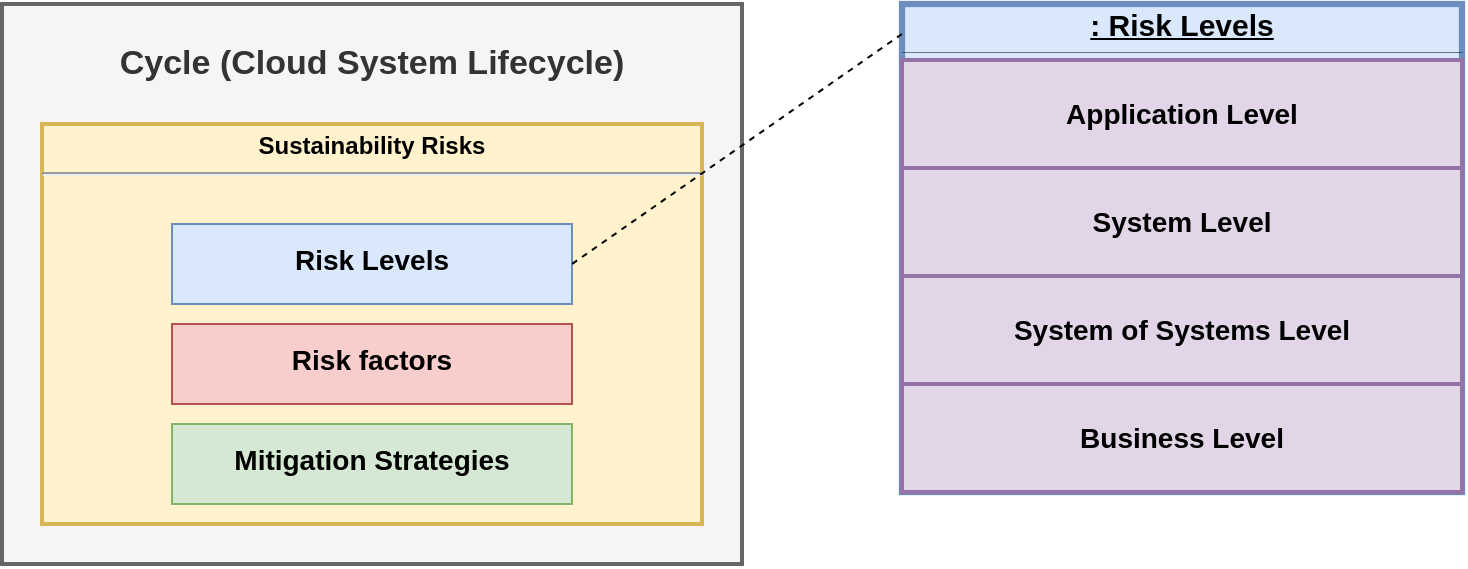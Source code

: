 <mxfile version="22.1.22" type="embed" pages="2">
  <diagram name="Entities" id="Pj67MVG2LJUc5F-79PVx">
    <mxGraphModel dx="1532" dy="580" grid="1" gridSize="10" guides="1" tooltips="1" connect="1" arrows="1" fold="1" page="1" pageScale="1" pageWidth="827" pageHeight="1169" math="0" shadow="0">
      <root>
        <mxCell id="0" />
        <mxCell id="1" parent="0" />
        <mxCell id="BdmHThUcm7gGQaJj30yO-18" value="" style="fontStyle=1;align=center;verticalAlign=middle;childLayout=stackLayout;horizontal=1;horizontalStack=0;resizeParent=1;resizeParentMax=0;resizeLast=0;marginBottom=0;fillColor=#dae8fc;strokeColor=#6c8ebf;strokeWidth=3.15;" parent="1" vertex="1">
          <mxGeometry x="470" y="210" width="280" height="244" as="geometry" />
        </mxCell>
        <mxCell id="BdmHThUcm7gGQaJj30yO-19" value="&lt;font style=&quot;font-size: 15px;&quot;&gt;&lt;b&gt;: Risk Levels&lt;/b&gt;&lt;/font&gt;" style="html=1;align=center;spacing=0;spacingLeft=10;spacingRight=10;verticalAlign=middle;strokeColor=none;fillColor=none;whiteSpace=wrap;fontStyle=4;" parent="BdmHThUcm7gGQaJj30yO-18" vertex="1">
          <mxGeometry width="280" height="20" as="geometry" />
        </mxCell>
        <mxCell id="BdmHThUcm7gGQaJj30yO-20" value="" style="line;strokeWidth=0.25;fillColor=none;align=left;verticalAlign=middle;spacingTop=-1;spacingLeft=3;spacingRight=3;rotatable=0;labelPosition=right;points=[];portConstraint=eastwest;" parent="BdmHThUcm7gGQaJj30yO-18" vertex="1">
          <mxGeometry y="20" width="280" height="8" as="geometry" />
        </mxCell>
        <mxCell id="6" value="Application Level" style="whiteSpace=wrap;strokeWidth=2;fillColor=#e1d5e7;strokeColor=#9673a6;fontSize=14;fontStyle=1" parent="BdmHThUcm7gGQaJj30yO-18" vertex="1">
          <mxGeometry y="28" width="280" height="54" as="geometry" />
        </mxCell>
        <mxCell id="IRqeYlm_oTyPV06rSn-D-18" value="System Level" style="whiteSpace=wrap;strokeWidth=2;fillColor=#e1d5e7;strokeColor=#9673a6;fontSize=14;fontStyle=1" parent="BdmHThUcm7gGQaJj30yO-18" vertex="1">
          <mxGeometry y="82" width="280" height="54" as="geometry" />
        </mxCell>
        <mxCell id="IRqeYlm_oTyPV06rSn-D-19" value="System of Systems Level" style="whiteSpace=wrap;strokeWidth=2;fillColor=#e1d5e7;strokeColor=#9673a6;fontSize=14;fontStyle=1" parent="BdmHThUcm7gGQaJj30yO-18" vertex="1">
          <mxGeometry y="136" width="280" height="54" as="geometry" />
        </mxCell>
        <mxCell id="IRqeYlm_oTyPV06rSn-D-20" value="Business Level" style="whiteSpace=wrap;strokeWidth=2;fillColor=#e1d5e7;strokeColor=#9673a6;fontStyle=1;fontSize=14;" parent="BdmHThUcm7gGQaJj30yO-18" vertex="1">
          <mxGeometry y="190" width="280" height="54" as="geometry" />
        </mxCell>
        <mxCell id="IRqeYlm_oTyPV06rSn-D-21" value="&lt;div&gt;&lt;b&gt;&lt;font style=&quot;font-size: 17px;&quot;&gt;&lt;br&gt;&lt;/font&gt;&lt;/b&gt;&lt;/div&gt;&lt;b&gt;&lt;font style=&quot;font-size: 17px;&quot;&gt;Cycle (Cloud System Lifecycle)&lt;/font&gt;&lt;/b&gt;" style="shape=rect;html=1;overflow=fill;strokeWidth=2;whiteSpace=wrap;align=center;verticalAlign=top;recursiveResize=0;fillColor=#f5f5f5;fontColor=#333333;strokeColor=#666666;" parent="1" vertex="1">
          <mxGeometry x="20" y="210" width="370" height="280" as="geometry" />
        </mxCell>
        <mxCell id="IRqeYlm_oTyPV06rSn-D-22" value="&lt;p style=&quot;margin:0px;margin-top:4px;text-align:center;&quot;&gt;&lt;b&gt;Sustainability&amp;nbsp;&lt;/b&gt;&lt;b style=&quot;background-color: initial;&quot;&gt;Risks&lt;/b&gt;&lt;/p&gt;&lt;hr&gt;&lt;p&gt;&lt;/p&gt;&lt;p style=&quot;font-size:10px;margin:0px;text-align:center;&quot;&gt;&lt;br&gt;&lt;/p&gt;" style="strokeColor=#d6b656;fillColor=#fff2cc;shape=rect;html=1;overflow=fill;strokeWidth=2;whiteSpace=wrap;align=center;" parent="IRqeYlm_oTyPV06rSn-D-21" vertex="1">
          <mxGeometry x="20" y="60" width="330" height="200" as="geometry" />
        </mxCell>
        <mxCell id="IRqeYlm_oTyPV06rSn-D-24" value="&lt;p style=&quot;margin:0px;margin-top:10px;text-align:center;&quot;&gt;&lt;b&gt;&lt;font style=&quot;font-size: 14px;&quot;&gt;Risk factors&lt;/font&gt;&lt;/b&gt;&lt;/p&gt;" style="shape=rect;html=1;overflow=fill;whiteSpace=wrap;fillColor=#f8cecc;strokeColor=#b85450;" parent="IRqeYlm_oTyPV06rSn-D-21" vertex="1">
          <mxGeometry x="85" y="160" width="200" height="40" as="geometry" />
        </mxCell>
        <mxCell id="IRqeYlm_oTyPV06rSn-D-25" value="&lt;p style=&quot;margin:0px;margin-top:10px;text-align:center;&quot;&gt;&lt;b&gt;&lt;font style=&quot;font-size: 14px;&quot;&gt;Mitigation Strategies&lt;/font&gt;&lt;/b&gt;&lt;/p&gt;" style="shape=rect;html=1;overflow=fill;whiteSpace=wrap;fillColor=#d5e8d4;strokeColor=#82b366;" parent="IRqeYlm_oTyPV06rSn-D-21" vertex="1">
          <mxGeometry x="85" y="210" width="200" height="40" as="geometry" />
        </mxCell>
        <mxCell id="IRqeYlm_oTyPV06rSn-D-26" value="&lt;p style=&quot;margin:0px;margin-top:10px;text-align:center;&quot;&gt;&lt;b&gt;&lt;font style=&quot;font-size: 14px;&quot;&gt;Risk Levels&lt;/font&gt;&lt;/b&gt;&lt;/p&gt;" style="shape=rect;html=1;overflow=fill;whiteSpace=wrap;fillColor=#dae8fc;strokeColor=#6c8ebf;" parent="IRqeYlm_oTyPV06rSn-D-21" vertex="1">
          <mxGeometry x="85" y="110" width="200" height="40" as="geometry" />
        </mxCell>
        <mxCell id="IRqeYlm_oTyPV06rSn-D-27" value="" style="rounded=0;endArrow=none;dashed=1;html=1;entryX=1;entryY=0.5;entryDx=0;entryDy=0;exitX=0;exitY=0.75;exitDx=0;exitDy=0;" parent="1" source="BdmHThUcm7gGQaJj30yO-19" target="IRqeYlm_oTyPV06rSn-D-26" edge="1">
          <mxGeometry relative="1" as="geometry">
            <mxPoint x="240" y="100" as="targetPoint" />
            <mxPoint x="300" y="94" as="sourcePoint" />
          </mxGeometry>
        </mxCell>
      </root>
    </mxGraphModel>
  </diagram>
  <diagram id="xl7grwmSrCQPNqo3jqkR" name="Overview">
    <mxGraphModel grid="1" page="1" gridSize="10" guides="1" tooltips="1" connect="1" arrows="1" fold="1" pageScale="1" pageWidth="827" pageHeight="1169" math="0" shadow="0">
      <root>
        <mxCell id="0" />
        <mxCell id="1" parent="0" />
        <mxCell id="spyJ4DwLNHeaDYeWLoqy-8" value="&lt;div&gt;&lt;b style=&quot;color: rgb(0, 0, 0); font-style: italic; background-color: transparent;&quot;&gt;&lt;font style=&quot;font-size: 24px;&quot;&gt;1. Identification&lt;/font&gt;&lt;/b&gt;&lt;/div&gt;" style="shape=rect;html=1;overflow=fill;strokeWidth=2;whiteSpace=wrap;align=center;verticalAlign=top;recursiveResize=0;fillColor=#f5f5f5;fontColor=#333333;strokeColor=#666666;rounded=0;" vertex="1" parent="1">
          <mxGeometry x="-140" y="780" width="1180" height="800" as="geometry" />
        </mxCell>
        <mxCell id="spyJ4DwLNHeaDYeWLoqy-9" value="&lt;p style=&quot;font-variant-numeric: normal; font-variant-east-asian: normal; font-variant-alternates: normal; font-size-adjust: none; font-kerning: auto; font-optical-sizing: auto; font-feature-settings: normal; font-variation-settings: normal; font-variant-position: normal; font-variant-emoji: normal; font-stretch: normal; line-height: normal; margin: 0px;&quot; class=&quot;p1&quot;&gt;&lt;b&gt;&lt;font style=&quot;font-size: 21px;&quot;&gt;&lt;font style=&quot;&quot; face=&quot;Helvetica&quot;&gt;&amp;nbsp;&lt;/font&gt;&lt;/font&gt;&lt;font style=&quot;font-size: 21px; background-color: transparent; color: light-dark(rgb(0, 0, 0), rgb(255, 255, 255));&quot; face=&quot;Helvetica&quot;&gt;Incorrect Requirements&amp;nbsp;&lt;/font&gt;&lt;span style=&quot;font-size: 21px; background-color: transparent; color: light-dark(rgb(0, 0, 0), rgb(255, 255, 255));&quot;&gt;Gathering&lt;/span&gt;&lt;/b&gt;&lt;/p&gt;" style="strokeColor=#d6b656;fillColor=#fff2cc;shape=rect;html=1;overflow=fill;strokeWidth=2;whiteSpace=wrap;align=center;" vertex="1" parent="spyJ4DwLNHeaDYeWLoqy-8">
          <mxGeometry x="20" y="49" width="560" height="741" as="geometry" />
        </mxCell>
        <mxCell id="spyJ4DwLNHeaDYeWLoqy-1" value="" style="fontStyle=1;align=center;verticalAlign=middle;childLayout=stackLayout;horizontal=1;horizontalStack=0;resizeParent=1;resizeParentMax=0;resizeLast=0;marginBottom=0;fillColor=#dae8fc;strokeColor=#6c8ebf;strokeWidth=3.15;" vertex="1" parent="spyJ4DwLNHeaDYeWLoqy-8">
          <mxGeometry x="40" y="130" width="520" height="110" as="geometry" />
        </mxCell>
        <mxCell id="spyJ4DwLNHeaDYeWLoqy-2" value="&lt;font style=&quot;font-size: 17px;&quot;&gt;&lt;b style=&quot;&quot;&gt;Risk Levels:&lt;/b&gt;&lt;/font&gt;" style="html=1;align=center;spacing=0;spacingLeft=10;spacingRight=10;verticalAlign=middle;strokeColor=none;fillColor=none;whiteSpace=wrap;fontStyle=4;" vertex="1" parent="spyJ4DwLNHeaDYeWLoqy-1">
          <mxGeometry width="520" height="20" as="geometry" />
        </mxCell>
        <mxCell id="spyJ4DwLNHeaDYeWLoqy-3" value="" style="line;strokeWidth=0.25;fillColor=none;align=left;verticalAlign=middle;spacingTop=-1;spacingLeft=3;spacingRight=3;rotatable=0;labelPosition=right;points=[];portConstraint=eastwest;" vertex="1" parent="spyJ4DwLNHeaDYeWLoqy-1">
          <mxGeometry y="20" width="520" height="8" as="geometry" />
        </mxCell>
        <mxCell id="spyJ4DwLNHeaDYeWLoqy-6" value="System of Systems Level" style="whiteSpace=wrap;strokeWidth=2;fillColor=#e1d5e7;strokeColor=#9673a6;fontSize=16;fontStyle=1" vertex="1" parent="spyJ4DwLNHeaDYeWLoqy-1">
          <mxGeometry y="28" width="520" height="42" as="geometry" />
        </mxCell>
        <mxCell id="spyJ4DwLNHeaDYeWLoqy-7" value="Business Level" style="whiteSpace=wrap;strokeWidth=2;fillColor=#e1d5e7;strokeColor=#9673a6;fontStyle=1;fontSize=16;" vertex="1" parent="spyJ4DwLNHeaDYeWLoqy-1">
          <mxGeometry y="70" width="520" height="40" as="geometry" />
        </mxCell>
        <mxCell id="z7harUW7PIw6rDwEvl-H-1" value="" style="fontStyle=1;align=center;verticalAlign=middle;childLayout=stackLayout;horizontal=1;horizontalStack=0;resizeParent=1;resizeParentMax=0;resizeLast=0;marginBottom=0;fillColor=#d5e8d4;strokeColor=#82b366;strokeWidth=3.15;" vertex="1" parent="spyJ4DwLNHeaDYeWLoqy-8">
          <mxGeometry x="40" y="540" width="520" height="230" as="geometry" />
        </mxCell>
        <mxCell id="z7harUW7PIw6rDwEvl-H-2" value="&lt;b style=&quot;&quot;&gt;&lt;font style=&quot;font-size: 17px;&quot;&gt;Mitigation Strategies: &lt;br&gt;Continuous requirements review&lt;/font&gt;&lt;/b&gt;" style="html=1;align=center;spacing=0;spacingLeft=10;spacingRight=10;verticalAlign=middle;strokeColor=none;fillColor=none;whiteSpace=wrap;fontStyle=4;" vertex="1" parent="z7harUW7PIw6rDwEvl-H-1">
          <mxGeometry width="520" height="40" as="geometry" />
        </mxCell>
        <mxCell id="z7harUW7PIw6rDwEvl-H-3" value="" style="line;strokeWidth=0.25;fillColor=none;align=left;verticalAlign=middle;spacingTop=-1;spacingLeft=3;spacingRight=3;rotatable=0;labelPosition=right;points=[];portConstraint=eastwest;" vertex="1" parent="z7harUW7PIw6rDwEvl-H-1">
          <mxGeometry y="40" width="520" height="8" as="geometry" />
        </mxCell>
        <mxCell id="z7harUW7PIw6rDwEvl-H-4" value="Ensure continuous and thorough requirements gathering throughout the development lifecycle, with mechanisms for regular feedback and adjustment." style="whiteSpace=wrap;strokeWidth=2;fillColor=light-dark(#e6f5e6, #1f2f1e);strokeColor=#82b366;fontSize=16;fontStyle=1" vertex="1" parent="z7harUW7PIw6rDwEvl-H-1">
          <mxGeometry y="48" width="520" height="182" as="geometry" />
        </mxCell>
        <mxCell id="z7harUW7PIw6rDwEvl-H-7" style="edgeStyle=orthogonalEdgeStyle;rounded=0;orthogonalLoop=1;jettySize=auto;html=1;exitX=0.5;exitY=1;exitDx=0;exitDy=0;" edge="1" parent="z7harUW7PIw6rDwEvl-H-1">
          <mxGeometry relative="1" as="geometry">
            <mxPoint x="183" y="100" as="sourcePoint" />
            <mxPoint x="183" y="100" as="targetPoint" />
          </mxGeometry>
        </mxCell>
        <mxCell id="umnrkrsMUvV_YtxuK37--1" value="&lt;p style=&quot;margin: 0px; font-variant-numeric: normal; font-variant-east-asian: normal; font-variant-alternates: normal; font-size-adjust: none; font-kerning: auto; font-optical-sizing: auto; font-feature-settings: normal; font-variation-settings: normal; font-variant-position: normal; font-variant-emoji: normal; font-stretch: normal; font-size: 26.1px; line-height: normal; font-family: &amp;quot;Abhaya Libre&amp;quot;;&quot; class=&quot;p1&quot;&gt;&lt;/p&gt;&lt;b&gt;&lt;span style=&quot;background-color: transparent; color: light-dark(rgb(0, 0, 0), rgb(255, 255, 255)); font-size: 20px;&quot;&gt;&lt;div style=&quot;text-align: center;&quot;&gt;&lt;span style=&quot;background-color: transparent; color: light-dark(rgb(0, 0, 0), rgb(255, 255, 255));&quot;&gt;Energy Consumption&lt;/span&gt;&lt;/div&gt;&lt;/span&gt;&lt;span style=&quot;background-color: transparent; color: light-dark(rgb(0, 0, 0), rgb(255, 255, 255)); font-size: 20px;&quot;&gt;&lt;div style=&quot;text-align: center;&quot;&gt;&lt;span style=&quot;background-color: transparent; color: light-dark(rgb(0, 0, 0), rgb(255, 255, 255));&quot;&gt;System Complexity&lt;/span&gt;&lt;/div&gt;&lt;/span&gt;&lt;span style=&quot;background-color: transparent; color: light-dark(rgb(0, 0, 0), rgb(255, 255, 255)); font-size: 20px;&quot;&gt;&lt;div style=&quot;text-align: center;&quot;&gt;&lt;span style=&quot;background-color: transparent; color: light-dark(rgb(0, 0, 0), rgb(255, 255, 255));&quot;&gt;Non optimized software&lt;/span&gt;&lt;/div&gt;&lt;/span&gt;&lt;/b&gt;&lt;p&gt;&lt;/p&gt;" style="strokeColor=#d6b656;fillColor=#fff2cc;shape=rect;html=1;overflow=fill;strokeWidth=2;whiteSpace=wrap;align=left;" vertex="1" parent="spyJ4DwLNHeaDYeWLoqy-8">
          <mxGeometry x="600" y="49" width="560" height="741" as="geometry" />
        </mxCell>
        <mxCell id="umnrkrsMUvV_YtxuK37--5" value="" style="fontStyle=1;align=center;verticalAlign=middle;childLayout=stackLayout;horizontal=1;horizontalStack=0;resizeParent=1;resizeParentMax=0;resizeLast=0;marginBottom=0;fillColor=#dae8fc;strokeColor=#6c8ebf;strokeWidth=3.15;" vertex="1" parent="spyJ4DwLNHeaDYeWLoqy-8">
          <mxGeometry x="620" y="130" width="520" height="150" as="geometry" />
        </mxCell>
        <mxCell id="umnrkrsMUvV_YtxuK37--6" value="&lt;font style=&quot;font-size: 17px;&quot;&gt;&lt;b style=&quot;&quot;&gt;Risk Levels:&lt;/b&gt;&lt;/font&gt;" style="html=1;align=center;spacing=0;spacingLeft=10;spacingRight=10;verticalAlign=middle;strokeColor=none;fillColor=none;whiteSpace=wrap;fontStyle=4;" vertex="1" parent="umnrkrsMUvV_YtxuK37--5">
          <mxGeometry width="520" height="20" as="geometry" />
        </mxCell>
        <mxCell id="umnrkrsMUvV_YtxuK37--7" value="" style="line;strokeWidth=0.25;fillColor=none;align=left;verticalAlign=middle;spacingTop=-1;spacingLeft=3;spacingRight=3;rotatable=0;labelPosition=right;points=[];portConstraint=eastwest;" vertex="1" parent="umnrkrsMUvV_YtxuK37--5">
          <mxGeometry y="20" width="520" height="8" as="geometry" />
        </mxCell>
        <mxCell id="umnrkrsMUvV_YtxuK37--8" value="Application Level" style="whiteSpace=wrap;strokeWidth=2;fillColor=#e1d5e7;strokeColor=#9673a6;fontSize=16;fontStyle=1" vertex="1" parent="umnrkrsMUvV_YtxuK37--5">
          <mxGeometry y="28" width="520" height="42" as="geometry" />
        </mxCell>
        <mxCell id="umnrkrsMUvV_YtxuK37--9" value="System Level" style="whiteSpace=wrap;strokeWidth=2;fillColor=#e1d5e7;strokeColor=#9673a6;fontStyle=1;fontSize=16;" vertex="1" parent="umnrkrsMUvV_YtxuK37--5">
          <mxGeometry y="70" width="520" height="40" as="geometry" />
        </mxCell>
        <mxCell id="umnrkrsMUvV_YtxuK37--10" value="System of Systems Level" style="whiteSpace=wrap;strokeWidth=2;fillColor=#e1d5e7;strokeColor=#9673a6;fontStyle=1;fontSize=16;" vertex="1" parent="umnrkrsMUvV_YtxuK37--5">
          <mxGeometry y="110" width="520" height="40" as="geometry" />
        </mxCell>
        <mxCell id="4JXGFR5GjaX5p1hzGZkW-2" value="" style="fontStyle=1;align=center;verticalAlign=middle;childLayout=stackLayout;horizontal=1;horizontalStack=0;resizeParent=1;resizeParentMax=0;resizeLast=0;marginBottom=0;fillColor=#d5e8d4;strokeColor=#82b366;strokeWidth=3.15;" vertex="1" parent="spyJ4DwLNHeaDYeWLoqy-8">
          <mxGeometry x="620" y="540" width="520" height="230" as="geometry" />
        </mxCell>
        <mxCell id="4JXGFR5GjaX5p1hzGZkW-3" value="&lt;b style=&quot;&quot;&gt;&lt;font style=&quot;font-size: 17px;&quot;&gt;Mitigation Strategies: &lt;br&gt;Optimization&lt;/font&gt;&lt;/b&gt;" style="html=1;align=center;spacing=0;spacingLeft=10;spacingRight=10;verticalAlign=middle;strokeColor=none;fillColor=none;whiteSpace=wrap;fontStyle=4;" vertex="1" parent="4JXGFR5GjaX5p1hzGZkW-2">
          <mxGeometry width="520" height="40" as="geometry" />
        </mxCell>
        <mxCell id="4JXGFR5GjaX5p1hzGZkW-4" value="" style="line;strokeWidth=0.25;fillColor=none;align=left;verticalAlign=middle;spacingTop=-1;spacingLeft=3;spacingRight=3;rotatable=0;labelPosition=right;points=[];portConstraint=eastwest;" vertex="1" parent="4JXGFR5GjaX5p1hzGZkW-2">
          <mxGeometry y="40" width="520" height="8" as="geometry" />
        </mxCell>
        <mxCell id="4JXGFR5GjaX5p1hzGZkW-5" value="Use energy-efficient algorithms and optimize code to reduce server load and overall energy consumption" style="whiteSpace=wrap;strokeWidth=2;fillColor=light-dark(#e6f5e6, #1f2f1e);strokeColor=#82b366;fontSize=16;fontStyle=1" vertex="1" parent="4JXGFR5GjaX5p1hzGZkW-2">
          <mxGeometry y="48" width="520" height="62" as="geometry" />
        </mxCell>
        <mxCell id="4JXGFR5GjaX5p1hzGZkW-6" style="edgeStyle=orthogonalEdgeStyle;rounded=0;orthogonalLoop=1;jettySize=auto;html=1;exitX=0.5;exitY=1;exitDx=0;exitDy=0;" edge="1" parent="4JXGFR5GjaX5p1hzGZkW-2">
          <mxGeometry relative="1" as="geometry">
            <mxPoint x="183" y="100" as="sourcePoint" />
            <mxPoint x="183" y="100" as="targetPoint" />
          </mxGeometry>
        </mxCell>
        <mxCell id="4JXGFR5GjaX5p1hzGZkW-7" value="Design systems with simplicity in mind, focusing on interoperability and reducing complexity to prevent integration issues." style="whiteSpace=wrap;strokeWidth=2;fillColor=light-dark(#e6f5e6, #1f2f1e);strokeColor=#82b366;fontSize=16;fontStyle=1" vertex="1" parent="4JXGFR5GjaX5p1hzGZkW-2">
          <mxGeometry y="110" width="520" height="60" as="geometry" />
        </mxCell>
        <mxCell id="4JXGFR5GjaX5p1hzGZkW-8" value="Invest in software optimization practices and resource-efficient design to minimize resource waste." style="whiteSpace=wrap;strokeWidth=2;fillColor=light-dark(#e6f5e6, #1f2f1e);strokeColor=#82b366;fontSize=16;fontStyle=1" vertex="1" parent="4JXGFR5GjaX5p1hzGZkW-2">
          <mxGeometry y="170" width="520" height="60" as="geometry" />
        </mxCell>
        <mxCell id="umnrkrsMUvV_YtxuK37--11" value="" style="fontStyle=1;align=center;verticalAlign=middle;childLayout=stackLayout;horizontal=1;horizontalStack=0;resizeParent=1;resizeParentMax=0;resizeLast=0;marginBottom=0;fillColor=#f8cecc;strokeColor=#b85450;strokeWidth=3.15;" vertex="1" parent="spyJ4DwLNHeaDYeWLoqy-8">
          <mxGeometry x="620" y="300" width="520" height="230" as="geometry" />
        </mxCell>
        <mxCell id="umnrkrsMUvV_YtxuK37--12" value="&lt;font style=&quot;font-size: 18px;&quot;&gt;&lt;b style=&quot;&quot;&gt;Risk Factors: Inefficient Design&lt;/b&gt;&lt;/font&gt;" style="html=1;align=center;spacing=0;spacingLeft=10;spacingRight=10;verticalAlign=middle;strokeColor=none;fillColor=none;whiteSpace=wrap;fontStyle=4;" vertex="1" parent="umnrkrsMUvV_YtxuK37--11">
          <mxGeometry width="520" height="30" as="geometry" />
        </mxCell>
        <mxCell id="umnrkrsMUvV_YtxuK37--13" value="" style="line;strokeWidth=0.25;fillColor=none;align=left;verticalAlign=middle;spacingTop=-1;spacingLeft=3;spacingRight=3;rotatable=0;labelPosition=right;points=[];portConstraint=eastwest;" vertex="1" parent="umnrkrsMUvV_YtxuK37--11">
          <mxGeometry y="30" width="520" height="8" as="geometry" />
        </mxCell>
        <mxCell id="umnrkrsMUvV_YtxuK37--14" value="Algorithm Inefficiency" style="whiteSpace=wrap;strokeWidth=2;fillColor=#ffe6cc;strokeColor=#d79b00;fontSize=18;fontStyle=1" vertex="1" parent="umnrkrsMUvV_YtxuK37--11">
          <mxGeometry y="38" width="520" height="32" as="geometry" />
        </mxCell>
        <mxCell id="umnrkrsMUvV_YtxuK37--15" value="SoS Design Inefficiency" style="whiteSpace=wrap;strokeWidth=2;fillColor=#ffe6cc;strokeColor=#d79b00;fontStyle=1;fontSize=18;" vertex="1" parent="umnrkrsMUvV_YtxuK37--11">
          <mxGeometry y="70" width="520" height="40" as="geometry" />
        </mxCell>
        <mxCell id="umnrkrsMUvV_YtxuK37--16" value="Lack of interoperability" style="whiteSpace=wrap;strokeWidth=2;fillColor=#ffe6cc;strokeColor=#d79b00;fontStyle=1;fontSize=18;" vertex="1" parent="umnrkrsMUvV_YtxuK37--11">
          <mxGeometry y="110" width="520" height="40" as="geometry" />
        </mxCell>
        <mxCell id="umnrkrsMUvV_YtxuK37--17" style="edgeStyle=orthogonalEdgeStyle;rounded=0;orthogonalLoop=1;jettySize=auto;html=1;exitX=0.5;exitY=1;exitDx=0;exitDy=0;" edge="1" parent="umnrkrsMUvV_YtxuK37--11" source="umnrkrsMUvV_YtxuK37--15" target="umnrkrsMUvV_YtxuK37--15">
          <mxGeometry relative="1" as="geometry" />
        </mxCell>
        <mxCell id="umnrkrsMUvV_YtxuK37--18" value="Inefficient Coding" style="whiteSpace=wrap;strokeWidth=2;fillColor=#ffe6cc;strokeColor=#d79b00;fontStyle=1;fontSize=18;" vertex="1" parent="umnrkrsMUvV_YtxuK37--11">
          <mxGeometry y="150" width="520" height="40" as="geometry" />
        </mxCell>
        <mxCell id="umnrkrsMUvV_YtxuK37--19" value="Lack of Optimization" style="whiteSpace=wrap;strokeWidth=2;fillColor=#ffe6cc;strokeColor=#d79b00;fontStyle=1;fontSize=18;" vertex="1" parent="umnrkrsMUvV_YtxuK37--11">
          <mxGeometry y="190" width="520" height="40" as="geometry" />
        </mxCell>
        <mxCell id="spyJ4DwLNHeaDYeWLoqy-14" value="" style="fontStyle=1;align=center;verticalAlign=middle;childLayout=stackLayout;horizontal=1;horizontalStack=0;resizeParent=1;resizeParentMax=0;resizeLast=0;marginBottom=0;fillColor=#f8cecc;strokeColor=#b85450;strokeWidth=3.15;" vertex="1" parent="spyJ4DwLNHeaDYeWLoqy-8">
          <mxGeometry x="40" y="300" width="520" height="180" as="geometry" />
        </mxCell>
        <mxCell id="spyJ4DwLNHeaDYeWLoqy-15" value="&lt;font style=&quot;font-size: 19px;&quot;&gt;&lt;b style=&quot;&quot;&gt;Risk Factors: Lack of Communication&lt;/b&gt;&lt;/font&gt;" style="html=1;align=center;spacing=0;spacingLeft=10;spacingRight=10;verticalAlign=middle;strokeColor=none;fillColor=none;whiteSpace=wrap;fontStyle=4;" vertex="1" parent="spyJ4DwLNHeaDYeWLoqy-14">
          <mxGeometry width="520" height="30" as="geometry" />
        </mxCell>
        <mxCell id="spyJ4DwLNHeaDYeWLoqy-16" value="" style="line;strokeWidth=0.25;fillColor=none;align=left;verticalAlign=middle;spacingTop=-1;spacingLeft=3;spacingRight=3;rotatable=0;labelPosition=right;points=[];portConstraint=eastwest;" vertex="1" parent="spyJ4DwLNHeaDYeWLoqy-14">
          <mxGeometry y="30" width="520" height="8" as="geometry" />
        </mxCell>
        <mxCell id="spyJ4DwLNHeaDYeWLoqy-17" value="Stakeholder misalignment" style="whiteSpace=wrap;strokeWidth=2;fillColor=#ffe6cc;strokeColor=#d79b00;fontSize=18;fontStyle=1" vertex="1" parent="spyJ4DwLNHeaDYeWLoqy-14">
          <mxGeometry y="38" width="520" height="42" as="geometry" />
        </mxCell>
        <mxCell id="spyJ4DwLNHeaDYeWLoqy-18" value="Lack of Analysis" style="whiteSpace=wrap;strokeWidth=2;fillColor=#ffe6cc;strokeColor=#d79b00;fontStyle=1;fontSize=18;" vertex="1" parent="spyJ4DwLNHeaDYeWLoqy-14">
          <mxGeometry y="80" width="520" height="50" as="geometry" />
        </mxCell>
        <mxCell id="spyJ4DwLNHeaDYeWLoqy-21" value="Short term thinking" style="whiteSpace=wrap;strokeWidth=2;fillColor=#ffe6cc;strokeColor=#d79b00;fontStyle=1;fontSize=18;" vertex="1" parent="spyJ4DwLNHeaDYeWLoqy-14">
          <mxGeometry y="130" width="520" height="50" as="geometry" />
        </mxCell>
        <mxCell id="spyJ4DwLNHeaDYeWLoqy-22" style="edgeStyle=orthogonalEdgeStyle;rounded=0;orthogonalLoop=1;jettySize=auto;html=1;exitX=0.5;exitY=1;exitDx=0;exitDy=0;" edge="1" parent="spyJ4DwLNHeaDYeWLoqy-14" source="spyJ4DwLNHeaDYeWLoqy-18" target="spyJ4DwLNHeaDYeWLoqy-18">
          <mxGeometry relative="1" as="geometry" />
        </mxCell>
        <mxCell id="4JXGFR5GjaX5p1hzGZkW-9" value="&lt;div&gt;&lt;b style=&quot;color: rgb(0, 0, 0); font-style: italic; background-color: transparent;&quot;&gt;&lt;font style=&quot;font-size: 24px;&quot;&gt;2. Analysis&lt;/font&gt;&lt;/b&gt;&lt;/div&gt;" style="shape=rect;html=1;overflow=fill;strokeWidth=2;whiteSpace=wrap;align=center;verticalAlign=top;recursiveResize=0;fillColor=#f5f5f5;fontColor=#333333;strokeColor=#666666;" vertex="1" parent="1">
          <mxGeometry x="1140" y="780" width="1180" height="800" as="geometry" />
        </mxCell>
        <mxCell id="4JXGFR5GjaX5p1hzGZkW-10" value="&lt;p style=&quot;font-variant-numeric: normal; font-variant-east-asian: normal; font-variant-alternates: normal; font-size-adjust: none; font-kerning: auto; font-optical-sizing: auto; font-feature-settings: normal; font-variation-settings: normal; font-variant-position: normal; font-variant-emoji: normal; font-stretch: normal; line-height: normal; margin: 0px;&quot; class=&quot;p1&quot;&gt;&lt;b&gt;&lt;span style=&quot;font-size: 21px;&quot;&gt;Redundant Systems&lt;br&gt;&lt;/span&gt;&lt;span style=&quot;font-size: 20px;&quot;&gt;Incorrect Tool Choices&lt;/span&gt;&lt;/b&gt;&lt;span style=&quot;font-size: 21px;&quot;&gt;&lt;/span&gt;&lt;/p&gt;" style="strokeColor=#d6b656;fillColor=#fff2cc;shape=rect;html=1;overflow=fill;strokeWidth=2;whiteSpace=wrap;align=center;" vertex="1" parent="4JXGFR5GjaX5p1hzGZkW-9">
          <mxGeometry x="20" y="49" width="550" height="741" as="geometry" />
        </mxCell>
        <mxCell id="4JXGFR5GjaX5p1hzGZkW-11" value="" style="fontStyle=1;align=center;verticalAlign=middle;childLayout=stackLayout;horizontal=1;horizontalStack=0;resizeParent=1;resizeParentMax=0;resizeLast=0;marginBottom=0;fillColor=#dae8fc;strokeColor=#6c8ebf;strokeWidth=3.15;" vertex="1" parent="4JXGFR5GjaX5p1hzGZkW-9">
          <mxGeometry x="40" y="130" width="510" height="150" as="geometry" />
        </mxCell>
        <mxCell id="4JXGFR5GjaX5p1hzGZkW-12" value="&lt;font style=&quot;font-size: 17px;&quot;&gt;&lt;b style=&quot;&quot;&gt;Risk Levels:&lt;/b&gt;&lt;/font&gt;" style="html=1;align=center;spacing=0;spacingLeft=10;spacingRight=10;verticalAlign=middle;strokeColor=none;fillColor=none;whiteSpace=wrap;fontStyle=4;" vertex="1" parent="4JXGFR5GjaX5p1hzGZkW-11">
          <mxGeometry width="510" height="20" as="geometry" />
        </mxCell>
        <mxCell id="4JXGFR5GjaX5p1hzGZkW-13" value="" style="line;strokeWidth=0.25;fillColor=none;align=left;verticalAlign=middle;spacingTop=-1;spacingLeft=3;spacingRight=3;rotatable=0;labelPosition=right;points=[];portConstraint=eastwest;" vertex="1" parent="4JXGFR5GjaX5p1hzGZkW-11">
          <mxGeometry y="20" width="510" height="8" as="geometry" />
        </mxCell>
        <mxCell id="4JXGFR5GjaX5p1hzGZkW-14" value="Application Level" style="whiteSpace=wrap;strokeWidth=2;fillColor=#e1d5e7;strokeColor=#9673a6;fontSize=16;fontStyle=1" vertex="1" parent="4JXGFR5GjaX5p1hzGZkW-11">
          <mxGeometry y="28" width="510" height="42" as="geometry" />
        </mxCell>
        <mxCell id="4JXGFR5GjaX5p1hzGZkW-15" value="System Level" style="whiteSpace=wrap;strokeWidth=2;fillColor=#e1d5e7;strokeColor=#9673a6;fontStyle=1;fontSize=16;" vertex="1" parent="4JXGFR5GjaX5p1hzGZkW-11">
          <mxGeometry y="70" width="510" height="40" as="geometry" />
        </mxCell>
        <mxCell id="4JXGFR5GjaX5p1hzGZkW-51" value="System of Systems Level" style="whiteSpace=wrap;strokeWidth=2;fillColor=#e1d5e7;strokeColor=#9673a6;fontStyle=1;fontSize=16;" vertex="1" parent="4JXGFR5GjaX5p1hzGZkW-11">
          <mxGeometry y="110" width="510" height="40" as="geometry" />
        </mxCell>
        <mxCell id="4JXGFR5GjaX5p1hzGZkW-16" value="" style="fontStyle=1;align=center;verticalAlign=middle;childLayout=stackLayout;horizontal=1;horizontalStack=0;resizeParent=1;resizeParentMax=0;resizeLast=0;marginBottom=0;fillColor=#d5e8d4;strokeColor=#82b366;strokeWidth=3.15;" vertex="1" parent="4JXGFR5GjaX5p1hzGZkW-9">
          <mxGeometry x="40" y="540" width="510" height="230" as="geometry" />
        </mxCell>
        <mxCell id="4JXGFR5GjaX5p1hzGZkW-17" value="&lt;font style=&quot;font-size: 17px;&quot;&gt;&lt;b style=&quot;&quot;&gt;Mitigation Strategies: &lt;/b&gt;&lt;br&gt;&lt;b style=&quot;&quot;&gt;System audits, consolidation&lt;/b&gt;&lt;/font&gt;" style="html=1;align=center;spacing=0;spacingLeft=10;spacingRight=10;verticalAlign=middle;strokeColor=none;fillColor=none;whiteSpace=wrap;fontStyle=4;" vertex="1" parent="4JXGFR5GjaX5p1hzGZkW-16">
          <mxGeometry width="510" height="40" as="geometry" />
        </mxCell>
        <mxCell id="4JXGFR5GjaX5p1hzGZkW-18" value="" style="line;strokeWidth=0.25;fillColor=none;align=left;verticalAlign=middle;spacingTop=-1;spacingLeft=3;spacingRight=3;rotatable=0;labelPosition=right;points=[];portConstraint=eastwest;" vertex="1" parent="4JXGFR5GjaX5p1hzGZkW-16">
          <mxGeometry y="40" width="510" height="8" as="geometry" />
        </mxCell>
        <mxCell id="4JXGFR5GjaX5p1hzGZkW-19" value="Conduct system audits to identify redundant systems and consolidate or integrate them to avoid duplicated effort and resource use." style="whiteSpace=wrap;strokeWidth=2;fillColor=light-dark(#e6f5e6, #1f2f1e);strokeColor=#82b366;fontSize=16;fontStyle=1" vertex="1" parent="4JXGFR5GjaX5p1hzGZkW-16">
          <mxGeometry y="48" width="510" height="82" as="geometry" />
        </mxCell>
        <mxCell id="4JXGFR5GjaX5p1hzGZkW-20" style="edgeStyle=orthogonalEdgeStyle;rounded=0;orthogonalLoop=1;jettySize=auto;html=1;exitX=0.5;exitY=1;exitDx=0;exitDy=0;" edge="1" parent="4JXGFR5GjaX5p1hzGZkW-16">
          <mxGeometry relative="1" as="geometry">
            <mxPoint x="183" y="100" as="sourcePoint" />
            <mxPoint x="183" y="100" as="targetPoint" />
          </mxGeometry>
        </mxCell>
        <mxCell id="4JXGFR5GjaX5p1hzGZkW-91" value="Conduct a thorough analysis of tool requirements before selection to ensure that chosen tools align with long-term sustainability goals (energy efficiency, scalability)." style="whiteSpace=wrap;strokeWidth=2;fillColor=light-dark(#e6f5e6, #1f2f1e);strokeColor=#82b366;fontSize=16;fontStyle=1" vertex="1" parent="4JXGFR5GjaX5p1hzGZkW-16">
          <mxGeometry y="130" width="510" height="100" as="geometry" />
        </mxCell>
        <mxCell id="4JXGFR5GjaX5p1hzGZkW-21" value="&lt;p style=&quot;margin: 0px; font-variant-numeric: normal; font-variant-east-asian: normal; font-variant-alternates: normal; font-size-adjust: none; font-kerning: auto; font-optical-sizing: auto; font-feature-settings: normal; font-variation-settings: normal; font-variant-position: normal; font-variant-emoji: normal; font-stretch: normal; font-size: 26.1px; line-height: normal; font-family: &amp;quot;Abhaya Libre&amp;quot;;&quot; class=&quot;p1&quot;&gt;&lt;/p&gt;&lt;span style=&quot;background-color: transparent; color: light-dark(rgb(0, 0, 0), rgb(255, 255, 255)); font-size: 20px;&quot;&gt;&lt;div style=&quot;text-align: center;&quot;&gt;&lt;b&gt;&lt;span style=&quot;font-size: 21px;&quot;&gt;Resource Waste in Cloud&lt;br&gt;&lt;/span&gt;Business Choices with Sustainability Ignorance&lt;/b&gt;&lt;/div&gt;&lt;/span&gt;&lt;p&gt;&lt;/p&gt;" style="strokeColor=#d6b656;fillColor=#fff2cc;shape=rect;html=1;overflow=fill;strokeWidth=2;whiteSpace=wrap;align=left;" vertex="1" parent="4JXGFR5GjaX5p1hzGZkW-9">
          <mxGeometry x="590" y="49" width="563" height="741" as="geometry" />
        </mxCell>
        <mxCell id="4JXGFR5GjaX5p1hzGZkW-22" value="" style="fontStyle=1;align=center;verticalAlign=middle;childLayout=stackLayout;horizontal=1;horizontalStack=0;resizeParent=1;resizeParentMax=0;resizeLast=0;marginBottom=0;fillColor=#dae8fc;strokeColor=#6c8ebf;strokeWidth=3.15;" vertex="1" parent="4JXGFR5GjaX5p1hzGZkW-9">
          <mxGeometry x="610" y="130" width="520" height="110" as="geometry" />
        </mxCell>
        <mxCell id="4JXGFR5GjaX5p1hzGZkW-23" value="&lt;font style=&quot;font-size: 17px;&quot;&gt;&lt;b style=&quot;&quot;&gt;Risk Levels:&lt;/b&gt;&lt;/font&gt;" style="html=1;align=center;spacing=0;spacingLeft=10;spacingRight=10;verticalAlign=middle;strokeColor=none;fillColor=none;whiteSpace=wrap;fontStyle=4;" vertex="1" parent="4JXGFR5GjaX5p1hzGZkW-22">
          <mxGeometry width="520" height="20" as="geometry" />
        </mxCell>
        <mxCell id="4JXGFR5GjaX5p1hzGZkW-24" value="" style="line;strokeWidth=0.25;fillColor=none;align=left;verticalAlign=middle;spacingTop=-1;spacingLeft=3;spacingRight=3;rotatable=0;labelPosition=right;points=[];portConstraint=eastwest;" vertex="1" parent="4JXGFR5GjaX5p1hzGZkW-22">
          <mxGeometry y="20" width="520" height="8" as="geometry" />
        </mxCell>
        <mxCell id="4JXGFR5GjaX5p1hzGZkW-25" value="Application Level" style="whiteSpace=wrap;strokeWidth=2;fillColor=#e1d5e7;strokeColor=#9673a6;fontSize=16;fontStyle=1" vertex="1" parent="4JXGFR5GjaX5p1hzGZkW-22">
          <mxGeometry y="28" width="520" height="42" as="geometry" />
        </mxCell>
        <mxCell id="4JXGFR5GjaX5p1hzGZkW-26" value="Business Level" style="whiteSpace=wrap;strokeWidth=2;fillColor=#e1d5e7;strokeColor=#9673a6;fontStyle=1;fontSize=16;" vertex="1" parent="4JXGFR5GjaX5p1hzGZkW-22">
          <mxGeometry y="70" width="520" height="40" as="geometry" />
        </mxCell>
        <mxCell id="4JXGFR5GjaX5p1hzGZkW-28" value="" style="fontStyle=1;align=center;verticalAlign=middle;childLayout=stackLayout;horizontal=1;horizontalStack=0;resizeParent=1;resizeParentMax=0;resizeLast=0;marginBottom=0;fillColor=#d5e8d4;strokeColor=#82b366;strokeWidth=3.15;" vertex="1" parent="4JXGFR5GjaX5p1hzGZkW-9">
          <mxGeometry x="610" y="540" width="520" height="230" as="geometry" />
        </mxCell>
        <mxCell id="4JXGFR5GjaX5p1hzGZkW-29" value="&lt;b style=&quot;&quot;&gt;&lt;font style=&quot;font-size: 17px;&quot;&gt;Mitigation Strategies: &lt;br&gt;Thorough analysis&lt;/font&gt;&lt;/b&gt;" style="html=1;align=center;spacing=0;spacingLeft=10;spacingRight=10;verticalAlign=middle;strokeColor=none;fillColor=none;whiteSpace=wrap;fontStyle=4;" vertex="1" parent="4JXGFR5GjaX5p1hzGZkW-28">
          <mxGeometry width="520" height="40" as="geometry" />
        </mxCell>
        <mxCell id="4JXGFR5GjaX5p1hzGZkW-30" value="" style="line;strokeWidth=0.25;fillColor=none;align=left;verticalAlign=middle;spacingTop=-1;spacingLeft=3;spacingRight=3;rotatable=0;labelPosition=right;points=[];portConstraint=eastwest;" vertex="1" parent="4JXGFR5GjaX5p1hzGZkW-28">
          <mxGeometry y="40" width="520" height="8" as="geometry" />
        </mxCell>
        <mxCell id="4JXGFR5GjaX5p1hzGZkW-31" value="Optimize cloud resource management by using automated&#xa;scaling, shutting down unused services, and selecting energy-efficient cloud providers." style="whiteSpace=wrap;strokeWidth=2;fillColor=light-dark(#e6f5e6, #1f2f1e);strokeColor=#82b366;fontSize=16;fontStyle=1" vertex="1" parent="4JXGFR5GjaX5p1hzGZkW-28">
          <mxGeometry y="48" width="520" height="82" as="geometry" />
        </mxCell>
        <mxCell id="4JXGFR5GjaX5p1hzGZkW-32" style="edgeStyle=orthogonalEdgeStyle;rounded=0;orthogonalLoop=1;jettySize=auto;html=1;exitX=0.5;exitY=1;exitDx=0;exitDy=0;" edge="1" parent="4JXGFR5GjaX5p1hzGZkW-28">
          <mxGeometry relative="1" as="geometry">
            <mxPoint x="183" y="100" as="sourcePoint" />
            <mxPoint x="183" y="100" as="targetPoint" />
          </mxGeometry>
        </mxCell>
        <mxCell id="4JXGFR5GjaX5p1hzGZkW-92" value="Incorporate sustainability metrics into business decision-&#xa;making processes, ensuring that economic, environmental,&#xa;and social impacts are considered." style="whiteSpace=wrap;strokeWidth=2;fillColor=light-dark(#e6f5e6, #1f2f1e);strokeColor=#82b366;fontSize=16;fontStyle=1" vertex="1" parent="4JXGFR5GjaX5p1hzGZkW-28">
          <mxGeometry y="130" width="520" height="100" as="geometry" />
        </mxCell>
        <mxCell id="4JXGFR5GjaX5p1hzGZkW-35" value="" style="fontStyle=1;align=center;verticalAlign=middle;childLayout=stackLayout;horizontal=1;horizontalStack=0;resizeParent=1;resizeParentMax=0;resizeLast=0;marginBottom=0;fillColor=#f8cecc;strokeColor=#b85450;strokeWidth=3.15;" vertex="1" parent="4JXGFR5GjaX5p1hzGZkW-9">
          <mxGeometry x="610" y="300" width="520" height="180" as="geometry" />
        </mxCell>
        <mxCell id="4JXGFR5GjaX5p1hzGZkW-36" value="&lt;font style=&quot;font-size: 18px;&quot;&gt;&lt;b style=&quot;&quot;&gt;Risk Factors: Profit-driven decisions&lt;/b&gt;&lt;/font&gt;" style="html=1;align=center;spacing=0;spacingLeft=10;spacingRight=10;verticalAlign=middle;strokeColor=none;fillColor=none;whiteSpace=wrap;fontStyle=4;" vertex="1" parent="4JXGFR5GjaX5p1hzGZkW-35">
          <mxGeometry width="520" height="30" as="geometry" />
        </mxCell>
        <mxCell id="4JXGFR5GjaX5p1hzGZkW-37" value="" style="line;strokeWidth=0.25;fillColor=none;align=left;verticalAlign=middle;spacingTop=-1;spacingLeft=3;spacingRight=3;rotatable=0;labelPosition=right;points=[];portConstraint=eastwest;" vertex="1" parent="4JXGFR5GjaX5p1hzGZkW-35">
          <mxGeometry y="30" width="520" height="8" as="geometry" />
        </mxCell>
        <mxCell id="4JXGFR5GjaX5p1hzGZkW-38" value="Lack of Regulation" style="whiteSpace=wrap;strokeWidth=2;fillColor=#ffe6cc;strokeColor=#d79b00;fontSize=18;fontStyle=1" vertex="1" parent="4JXGFR5GjaX5p1hzGZkW-35">
          <mxGeometry y="38" width="520" height="42" as="geometry" />
        </mxCell>
        <mxCell id="4JXGFR5GjaX5p1hzGZkW-39" value="Lack of Automation" style="whiteSpace=wrap;strokeWidth=2;fillColor=#ffe6cc;strokeColor=#d79b00;fontStyle=1;fontSize=18;" vertex="1" parent="4JXGFR5GjaX5p1hzGZkW-35">
          <mxGeometry y="80" width="520" height="50" as="geometry" />
        </mxCell>
        <mxCell id="4JXGFR5GjaX5p1hzGZkW-40" value="Cloud mismanagement" style="whiteSpace=wrap;strokeWidth=2;fillColor=#ffe6cc;strokeColor=#d79b00;fontStyle=1;fontSize=18;" vertex="1" parent="4JXGFR5GjaX5p1hzGZkW-35">
          <mxGeometry y="130" width="520" height="50" as="geometry" />
        </mxCell>
        <mxCell id="4JXGFR5GjaX5p1hzGZkW-41" style="edgeStyle=orthogonalEdgeStyle;rounded=0;orthogonalLoop=1;jettySize=auto;html=1;exitX=0.5;exitY=1;exitDx=0;exitDy=0;" edge="1" parent="4JXGFR5GjaX5p1hzGZkW-35" source="4JXGFR5GjaX5p1hzGZkW-39" target="4JXGFR5GjaX5p1hzGZkW-39">
          <mxGeometry relative="1" as="geometry" />
        </mxCell>
        <mxCell id="4JXGFR5GjaX5p1hzGZkW-44" value="" style="fontStyle=1;align=center;verticalAlign=middle;childLayout=stackLayout;horizontal=1;horizontalStack=0;resizeParent=1;resizeParentMax=0;resizeLast=0;marginBottom=0;fillColor=#f8cecc;strokeColor=#b85450;strokeWidth=3.15;" vertex="1" parent="4JXGFR5GjaX5p1hzGZkW-9">
          <mxGeometry x="40" y="300" width="510" height="180" as="geometry" />
        </mxCell>
        <mxCell id="4JXGFR5GjaX5p1hzGZkW-45" value="&lt;font style=&quot;font-size: 18px;&quot;&gt;&lt;b style=&quot;&quot;&gt;Risk Factors: Lack of Communication&lt;/b&gt;&lt;/font&gt;" style="html=1;align=center;spacing=0;spacingLeft=10;spacingRight=10;verticalAlign=middle;strokeColor=none;fillColor=none;whiteSpace=wrap;fontStyle=4;" vertex="1" parent="4JXGFR5GjaX5p1hzGZkW-44">
          <mxGeometry width="510" height="30" as="geometry" />
        </mxCell>
        <mxCell id="4JXGFR5GjaX5p1hzGZkW-46" value="" style="line;strokeWidth=0.25;fillColor=none;align=left;verticalAlign=middle;spacingTop=-1;spacingLeft=3;spacingRight=3;rotatable=0;labelPosition=right;points=[];portConstraint=eastwest;" vertex="1" parent="4JXGFR5GjaX5p1hzGZkW-44">
          <mxGeometry y="30" width="510" height="8" as="geometry" />
        </mxCell>
        <mxCell id="4JXGFR5GjaX5p1hzGZkW-47" value="Stakeholder misalignment" style="whiteSpace=wrap;strokeWidth=2;fillColor=#ffe6cc;strokeColor=#d79b00;fontSize=18;fontStyle=1" vertex="1" parent="4JXGFR5GjaX5p1hzGZkW-44">
          <mxGeometry y="38" width="510" height="42" as="geometry" />
        </mxCell>
        <mxCell id="4JXGFR5GjaX5p1hzGZkW-48" value="Lack of Analysis" style="whiteSpace=wrap;strokeWidth=2;fillColor=#ffe6cc;strokeColor=#d79b00;fontStyle=1;fontSize=18;" vertex="1" parent="4JXGFR5GjaX5p1hzGZkW-44">
          <mxGeometry y="80" width="510" height="50" as="geometry" />
        </mxCell>
        <mxCell id="4JXGFR5GjaX5p1hzGZkW-49" value="Poor Planning" style="whiteSpace=wrap;strokeWidth=2;fillColor=#ffe6cc;strokeColor=#d79b00;fontStyle=1;fontSize=18;" vertex="1" parent="4JXGFR5GjaX5p1hzGZkW-44">
          <mxGeometry y="130" width="510" height="50" as="geometry" />
        </mxCell>
        <mxCell id="4JXGFR5GjaX5p1hzGZkW-50" style="edgeStyle=orthogonalEdgeStyle;rounded=0;orthogonalLoop=1;jettySize=auto;html=1;exitX=0.5;exitY=1;exitDx=0;exitDy=0;" edge="1" parent="4JXGFR5GjaX5p1hzGZkW-44" source="4JXGFR5GjaX5p1hzGZkW-48" target="4JXGFR5GjaX5p1hzGZkW-48">
          <mxGeometry relative="1" as="geometry" />
        </mxCell>
        <mxCell id="4JXGFR5GjaX5p1hzGZkW-53" value="&lt;div&gt;&lt;b style=&quot;color: rgb(0, 0, 0); font-style: italic; background-color: transparent;&quot;&gt;&lt;font style=&quot;font-size: 24px;&quot;&gt;3. Prioritization&lt;/font&gt;&lt;/b&gt;&lt;/div&gt;" style="shape=rect;html=1;overflow=fill;strokeWidth=2;whiteSpace=wrap;align=center;verticalAlign=top;recursiveResize=0;fillColor=#f5f5f5;fontColor=#333333;strokeColor=#666666;" vertex="1" parent="1">
          <mxGeometry x="1140" y="1670" width="1180" height="810" as="geometry" />
        </mxCell>
        <mxCell id="4JXGFR5GjaX5p1hzGZkW-54" value="&lt;p style=&quot;font-variant-numeric: normal; font-variant-east-asian: normal; font-variant-alternates: normal; font-size-adjust: none; font-kerning: auto; font-optical-sizing: auto; font-feature-settings: normal; font-variation-settings: normal; font-variant-position: normal; font-variant-emoji: normal; font-stretch: normal; line-height: normal; margin: 0px;&quot; class=&quot;p1&quot;&gt;&lt;span style=&quot;font-size: 21px;&quot;&gt;&lt;b&gt;Incorrect Requirements Gathering&lt;/b&gt;&lt;/span&gt;&lt;/p&gt;" style="strokeColor=#d6b656;fillColor=#fff2cc;shape=rect;html=1;overflow=fill;strokeWidth=2;whiteSpace=wrap;align=center;" vertex="1" parent="4JXGFR5GjaX5p1hzGZkW-53">
          <mxGeometry x="20" y="49" width="560" height="441" as="geometry" />
        </mxCell>
        <mxCell id="4JXGFR5GjaX5p1hzGZkW-55" value="" style="fontStyle=1;align=center;verticalAlign=middle;childLayout=stackLayout;horizontal=1;horizontalStack=0;resizeParent=1;resizeParentMax=0;resizeLast=0;marginBottom=0;fillColor=#dae8fc;strokeColor=#6c8ebf;strokeWidth=3.15;" vertex="1" parent="4JXGFR5GjaX5p1hzGZkW-53">
          <mxGeometry x="40" y="100" width="520" height="108" as="geometry" />
        </mxCell>
        <mxCell id="4JXGFR5GjaX5p1hzGZkW-56" value="&lt;font style=&quot;font-size: 17px;&quot;&gt;&lt;b style=&quot;&quot;&gt;Risk Levels:&lt;/b&gt;&lt;/font&gt;" style="html=1;align=center;spacing=0;spacingLeft=10;spacingRight=10;verticalAlign=middle;strokeColor=none;fillColor=none;whiteSpace=wrap;fontStyle=4;" vertex="1" parent="4JXGFR5GjaX5p1hzGZkW-55">
          <mxGeometry width="520" height="20" as="geometry" />
        </mxCell>
        <mxCell id="4JXGFR5GjaX5p1hzGZkW-57" value="" style="line;strokeWidth=0.25;fillColor=none;align=left;verticalAlign=middle;spacingTop=-1;spacingLeft=3;spacingRight=3;rotatable=0;labelPosition=right;points=[];portConstraint=eastwest;" vertex="1" parent="4JXGFR5GjaX5p1hzGZkW-55">
          <mxGeometry y="20" width="520" height="8" as="geometry" />
        </mxCell>
        <mxCell id="4JXGFR5GjaX5p1hzGZkW-59" value="System Level" style="whiteSpace=wrap;strokeWidth=2;fillColor=#e1d5e7;strokeColor=#9673a6;fontStyle=1;fontSize=16;" vertex="1" parent="4JXGFR5GjaX5p1hzGZkW-55">
          <mxGeometry y="28" width="520" height="40" as="geometry" />
        </mxCell>
        <mxCell id="4JXGFR5GjaX5p1hzGZkW-60" value="System of Systems Level" style="whiteSpace=wrap;strokeWidth=2;fillColor=#e1d5e7;strokeColor=#9673a6;fontStyle=1;fontSize=16;" vertex="1" parent="4JXGFR5GjaX5p1hzGZkW-55">
          <mxGeometry y="68" width="520" height="40" as="geometry" />
        </mxCell>
        <mxCell id="4JXGFR5GjaX5p1hzGZkW-61" value="" style="fontStyle=1;align=center;verticalAlign=middle;childLayout=stackLayout;horizontal=1;horizontalStack=0;resizeParent=1;resizeParentMax=0;resizeLast=0;marginBottom=0;fillColor=#d5e8d4;strokeColor=#82b366;strokeWidth=3.15;" vertex="1" parent="4JXGFR5GjaX5p1hzGZkW-53">
          <mxGeometry x="40" y="350" width="520" height="130" as="geometry" />
        </mxCell>
        <mxCell id="4JXGFR5GjaX5p1hzGZkW-62" value="&lt;font style=&quot;font-size: 17px;&quot;&gt;&lt;b style=&quot;&quot;&gt;Mitigation Strategies: &lt;/b&gt;&lt;br&gt;&lt;b style=&quot;&quot;&gt;Rigorous Requirements Process&lt;/b&gt;&lt;/font&gt;" style="html=1;align=center;spacing=0;spacingLeft=10;spacingRight=10;verticalAlign=middle;strokeColor=none;fillColor=none;whiteSpace=wrap;fontStyle=4;" vertex="1" parent="4JXGFR5GjaX5p1hzGZkW-61">
          <mxGeometry width="520" height="40" as="geometry" />
        </mxCell>
        <mxCell id="4JXGFR5GjaX5p1hzGZkW-63" value="" style="line;strokeWidth=0.25;fillColor=none;align=left;verticalAlign=middle;spacingTop=-1;spacingLeft=3;spacingRight=3;rotatable=0;labelPosition=right;points=[];portConstraint=eastwest;" vertex="1" parent="4JXGFR5GjaX5p1hzGZkW-61">
          <mxGeometry y="40" width="520" height="8" as="geometry" />
        </mxCell>
        <mxCell id="4JXGFR5GjaX5p1hzGZkW-64" value="Establish rigorous initial requirement processes with regular review and adjustment mechanisms to align with sustainability objectives" style="whiteSpace=wrap;strokeWidth=2;fillColor=light-dark(#e6f5e6, #1f2f1e);strokeColor=#82b366;fontSize=16;fontStyle=1" vertex="1" parent="4JXGFR5GjaX5p1hzGZkW-61">
          <mxGeometry y="48" width="520" height="82" as="geometry" />
        </mxCell>
        <mxCell id="4JXGFR5GjaX5p1hzGZkW-65" style="edgeStyle=orthogonalEdgeStyle;rounded=0;orthogonalLoop=1;jettySize=auto;html=1;exitX=0.5;exitY=1;exitDx=0;exitDy=0;" edge="1" parent="4JXGFR5GjaX5p1hzGZkW-61">
          <mxGeometry relative="1" as="geometry">
            <mxPoint x="183" y="100" as="sourcePoint" />
            <mxPoint x="183" y="100" as="targetPoint" />
          </mxGeometry>
        </mxCell>
        <mxCell id="4JXGFR5GjaX5p1hzGZkW-66" value="&lt;p style=&quot;margin: 0px; font-variant-numeric: normal; font-variant-east-asian: normal; font-variant-alternates: normal; font-size-adjust: none; font-kerning: auto; font-optical-sizing: auto; font-feature-settings: normal; font-variation-settings: normal; font-variant-position: normal; font-variant-emoji: normal; font-stretch: normal; font-size: 26.1px; line-height: normal; font-family: &amp;quot;Abhaya Libre&amp;quot;;&quot; class=&quot;p1&quot;&gt;&lt;/p&gt;&lt;span style=&quot;background-color: transparent; color: light-dark(rgb(0, 0, 0), rgb(255, 255, 255)); font-size: 20px;&quot;&gt;&lt;div style=&quot;text-align: center;&quot;&gt;&lt;b&gt;High Energy consumption in Cloud Services&lt;/b&gt;&lt;/div&gt;&lt;/span&gt;&lt;p&gt;&lt;/p&gt;" style="strokeColor=#d6b656;fillColor=#fff2cc;shape=rect;html=1;overflow=fill;strokeWidth=2;whiteSpace=wrap;align=left;" vertex="1" parent="4JXGFR5GjaX5p1hzGZkW-53">
          <mxGeometry x="600" y="49" width="550" height="441" as="geometry" />
        </mxCell>
        <mxCell id="4JXGFR5GjaX5p1hzGZkW-67" value="" style="fontStyle=1;align=center;verticalAlign=middle;childLayout=stackLayout;horizontal=1;horizontalStack=0;resizeParent=1;resizeParentMax=0;resizeLast=0;marginBottom=0;fillColor=#dae8fc;strokeColor=#6c8ebf;strokeWidth=3.15;" vertex="1" parent="4JXGFR5GjaX5p1hzGZkW-53">
          <mxGeometry x="620" y="100" width="500" height="70" as="geometry" />
        </mxCell>
        <mxCell id="4JXGFR5GjaX5p1hzGZkW-68" value="&lt;font style=&quot;font-size: 17px;&quot;&gt;&lt;b style=&quot;&quot;&gt;Risk Levels:&lt;/b&gt;&lt;/font&gt;" style="html=1;align=center;spacing=0;spacingLeft=10;spacingRight=10;verticalAlign=middle;strokeColor=none;fillColor=none;whiteSpace=wrap;fontStyle=4;" vertex="1" parent="4JXGFR5GjaX5p1hzGZkW-67">
          <mxGeometry width="500" height="20" as="geometry" />
        </mxCell>
        <mxCell id="4JXGFR5GjaX5p1hzGZkW-69" value="" style="line;strokeWidth=0.25;fillColor=none;align=left;verticalAlign=middle;spacingTop=-1;spacingLeft=3;spacingRight=3;rotatable=0;labelPosition=right;points=[];portConstraint=eastwest;" vertex="1" parent="4JXGFR5GjaX5p1hzGZkW-67">
          <mxGeometry y="20" width="500" height="8" as="geometry" />
        </mxCell>
        <mxCell id="4JXGFR5GjaX5p1hzGZkW-70" value="System of Systems Level" style="whiteSpace=wrap;strokeWidth=2;fillColor=#e1d5e7;strokeColor=#9673a6;fontSize=16;fontStyle=1" vertex="1" parent="4JXGFR5GjaX5p1hzGZkW-67">
          <mxGeometry y="28" width="500" height="42" as="geometry" />
        </mxCell>
        <mxCell id="4JXGFR5GjaX5p1hzGZkW-72" value="" style="fontStyle=1;align=center;verticalAlign=middle;childLayout=stackLayout;horizontal=1;horizontalStack=0;resizeParent=1;resizeParentMax=0;resizeLast=0;marginBottom=0;fillColor=#d5e8d4;strokeColor=#82b366;strokeWidth=3.15;" vertex="1" parent="4JXGFR5GjaX5p1hzGZkW-53">
          <mxGeometry x="620" y="350" width="500" height="130" as="geometry" />
        </mxCell>
        <mxCell id="4JXGFR5GjaX5p1hzGZkW-73" value="&lt;b style=&quot;&quot;&gt;&lt;font style=&quot;font-size: 17px;&quot;&gt;Mitigation Strategies: &lt;br&gt;Energy-Efficient Cloud Architectures&lt;/font&gt;&lt;/b&gt;" style="html=1;align=center;spacing=0;spacingLeft=10;spacingRight=10;verticalAlign=middle;strokeColor=none;fillColor=none;whiteSpace=wrap;fontStyle=4;" vertex="1" parent="4JXGFR5GjaX5p1hzGZkW-72">
          <mxGeometry width="500" height="40" as="geometry" />
        </mxCell>
        <mxCell id="4JXGFR5GjaX5p1hzGZkW-74" value="" style="line;strokeWidth=0.25;fillColor=none;align=left;verticalAlign=middle;spacingTop=-1;spacingLeft=3;spacingRight=3;rotatable=0;labelPosition=right;points=[];portConstraint=eastwest;" vertex="1" parent="4JXGFR5GjaX5p1hzGZkW-72">
          <mxGeometry y="40" width="500" height="8" as="geometry" />
        </mxCell>
        <mxCell id="4JXGFR5GjaX5p1hzGZkW-75" value="Use energy-efficient cloud architectures and consider green&#xa;cloud providers, while optimizing system performance to reduce overall energy demands" style="whiteSpace=wrap;strokeWidth=2;fillColor=light-dark(#e6f5e6, #1f2f1e);strokeColor=#82b366;fontSize=16;fontStyle=1" vertex="1" parent="4JXGFR5GjaX5p1hzGZkW-72">
          <mxGeometry y="48" width="500" height="82" as="geometry" />
        </mxCell>
        <mxCell id="4JXGFR5GjaX5p1hzGZkW-76" style="edgeStyle=orthogonalEdgeStyle;rounded=0;orthogonalLoop=1;jettySize=auto;html=1;exitX=0.5;exitY=1;exitDx=0;exitDy=0;" edge="1" parent="4JXGFR5GjaX5p1hzGZkW-72">
          <mxGeometry relative="1" as="geometry">
            <mxPoint x="183" y="100" as="sourcePoint" />
            <mxPoint x="183" y="100" as="targetPoint" />
          </mxGeometry>
        </mxCell>
        <mxCell id="4JXGFR5GjaX5p1hzGZkW-77" value="" style="fontStyle=1;align=center;verticalAlign=middle;childLayout=stackLayout;horizontal=1;horizontalStack=0;resizeParent=1;resizeParentMax=0;resizeLast=0;marginBottom=0;fillColor=#f8cecc;strokeColor=#b85450;strokeWidth=3.15;" vertex="1" parent="4JXGFR5GjaX5p1hzGZkW-53">
          <mxGeometry x="620" y="220" width="500" height="110" as="geometry" />
        </mxCell>
        <mxCell id="4JXGFR5GjaX5p1hzGZkW-78" value="&lt;font style=&quot;font-size: 18px;&quot;&gt;&lt;b style=&quot;&quot;&gt;Risk Factors: Inefficient Design&lt;/b&gt;&lt;/font&gt;" style="html=1;align=center;spacing=0;spacingLeft=10;spacingRight=10;verticalAlign=middle;strokeColor=none;fillColor=none;whiteSpace=wrap;fontStyle=4;" vertex="1" parent="4JXGFR5GjaX5p1hzGZkW-77">
          <mxGeometry width="500" height="20" as="geometry" />
        </mxCell>
        <mxCell id="4JXGFR5GjaX5p1hzGZkW-79" value="" style="line;strokeWidth=0.25;fillColor=none;align=left;verticalAlign=middle;spacingTop=-1;spacingLeft=3;spacingRight=3;rotatable=0;labelPosition=right;points=[];portConstraint=eastwest;" vertex="1" parent="4JXGFR5GjaX5p1hzGZkW-77">
          <mxGeometry y="20" width="500" height="8" as="geometry" />
        </mxCell>
        <mxCell id="4JXGFR5GjaX5p1hzGZkW-80" value="Poor Architecture" style="whiteSpace=wrap;strokeWidth=2;fillColor=#ffe6cc;strokeColor=#d79b00;fontSize=18;fontStyle=1" vertex="1" parent="4JXGFR5GjaX5p1hzGZkW-77">
          <mxGeometry y="28" width="500" height="42" as="geometry" />
        </mxCell>
        <mxCell id="4JXGFR5GjaX5p1hzGZkW-81" value="SoS Design Inefficiency" style="whiteSpace=wrap;strokeWidth=2;fillColor=#ffe6cc;strokeColor=#d79b00;fontStyle=1;fontSize=18;" vertex="1" parent="4JXGFR5GjaX5p1hzGZkW-77">
          <mxGeometry y="70" width="500" height="40" as="geometry" />
        </mxCell>
        <mxCell id="4JXGFR5GjaX5p1hzGZkW-83" style="edgeStyle=orthogonalEdgeStyle;rounded=0;orthogonalLoop=1;jettySize=auto;html=1;exitX=0.5;exitY=1;exitDx=0;exitDy=0;" edge="1" parent="4JXGFR5GjaX5p1hzGZkW-77" source="4JXGFR5GjaX5p1hzGZkW-81" target="4JXGFR5GjaX5p1hzGZkW-81">
          <mxGeometry relative="1" as="geometry" />
        </mxCell>
        <mxCell id="4JXGFR5GjaX5p1hzGZkW-84" value="" style="fontStyle=1;align=center;verticalAlign=middle;childLayout=stackLayout;horizontal=1;horizontalStack=0;resizeParent=1;resizeParentMax=0;resizeLast=0;marginBottom=0;fillColor=#f8cecc;strokeColor=#b85450;strokeWidth=3.15;" vertex="1" parent="4JXGFR5GjaX5p1hzGZkW-53">
          <mxGeometry x="40" y="220" width="520" height="110" as="geometry" />
        </mxCell>
        <mxCell id="4JXGFR5GjaX5p1hzGZkW-85" value="&lt;font style=&quot;font-size: 18px;&quot;&gt;&lt;b style=&quot;&quot;&gt;Risk Factors: Lack of Communication&lt;/b&gt;&lt;/font&gt;" style="html=1;align=center;spacing=0;spacingLeft=10;spacingRight=10;verticalAlign=middle;strokeColor=none;fillColor=none;whiteSpace=wrap;fontStyle=4;" vertex="1" parent="4JXGFR5GjaX5p1hzGZkW-84">
          <mxGeometry width="520" height="20" as="geometry" />
        </mxCell>
        <mxCell id="4JXGFR5GjaX5p1hzGZkW-86" value="" style="line;strokeWidth=0.25;fillColor=none;align=left;verticalAlign=middle;spacingTop=-1;spacingLeft=3;spacingRight=3;rotatable=0;labelPosition=right;points=[];portConstraint=eastwest;" vertex="1" parent="4JXGFR5GjaX5p1hzGZkW-84">
          <mxGeometry y="20" width="520" height="8" as="geometry" />
        </mxCell>
        <mxCell id="4JXGFR5GjaX5p1hzGZkW-87" value="Stakeholder misalignment" style="whiteSpace=wrap;strokeWidth=2;fillColor=#ffe6cc;strokeColor=#d79b00;fontSize=18;fontStyle=1" vertex="1" parent="4JXGFR5GjaX5p1hzGZkW-84">
          <mxGeometry y="28" width="520" height="42" as="geometry" />
        </mxCell>
        <mxCell id="4JXGFR5GjaX5p1hzGZkW-88" value="Lack of Analysis" style="whiteSpace=wrap;strokeWidth=2;fillColor=#ffe6cc;strokeColor=#d79b00;fontStyle=1;fontSize=18;" vertex="1" parent="4JXGFR5GjaX5p1hzGZkW-84">
          <mxGeometry y="70" width="520" height="40" as="geometry" />
        </mxCell>
        <mxCell id="4JXGFR5GjaX5p1hzGZkW-90" style="edgeStyle=orthogonalEdgeStyle;rounded=0;orthogonalLoop=1;jettySize=auto;html=1;exitX=0.5;exitY=1;exitDx=0;exitDy=0;" edge="1" parent="4JXGFR5GjaX5p1hzGZkW-84" source="4JXGFR5GjaX5p1hzGZkW-88" target="4JXGFR5GjaX5p1hzGZkW-88">
          <mxGeometry relative="1" as="geometry" />
        </mxCell>
        <mxCell id="4JXGFR5GjaX5p1hzGZkW-94" value="&lt;p style=&quot;margin: 0px; font-variant-numeric: normal; font-variant-east-asian: normal; font-variant-alternates: normal; font-size-adjust: none; font-kerning: auto; font-optical-sizing: auto; font-feature-settings: normal; font-variation-settings: normal; font-variant-position: normal; font-variant-emoji: normal; font-stretch: normal; font-size: 26.1px; line-height: normal; font-family: &amp;quot;Abhaya Libre&amp;quot;;&quot; class=&quot;p1&quot;&gt;&lt;/p&gt;&lt;span style=&quot;background-color: transparent; color: light-dark(rgb(0, 0, 0), rgb(255, 255, 255)); font-size: 20px;&quot;&gt;&lt;div style=&quot;text-align: center;&quot;&gt;&lt;b&gt;Regulatory Compliance&lt;/b&gt;&lt;/div&gt;&lt;/span&gt;&lt;p&gt;&lt;/p&gt;" style="strokeColor=#d6b656;fillColor=#fff2cc;shape=rect;html=1;overflow=fill;strokeWidth=2;whiteSpace=wrap;align=left;" vertex="1" parent="4JXGFR5GjaX5p1hzGZkW-53">
          <mxGeometry x="20" y="510" width="1130" height="290" as="geometry" />
        </mxCell>
        <mxCell id="4JXGFR5GjaX5p1hzGZkW-99" value="" style="fontStyle=1;align=center;verticalAlign=middle;childLayout=stackLayout;horizontal=1;horizontalStack=0;resizeParent=1;resizeParentMax=0;resizeLast=0;marginBottom=0;fillColor=#f8cecc;strokeColor=#b85450;strokeWidth=3.15;" vertex="1" parent="4JXGFR5GjaX5p1hzGZkW-53">
          <mxGeometry x="620" y="550" width="500" height="100" as="geometry" />
        </mxCell>
        <mxCell id="4JXGFR5GjaX5p1hzGZkW-100" value="&lt;font style=&quot;font-size: 18px;&quot;&gt;&lt;b style=&quot;&quot;&gt;Risk Factors: External Regulations&lt;/b&gt;&lt;/font&gt;" style="html=1;align=center;spacing=0;spacingLeft=10;spacingRight=10;verticalAlign=middle;strokeColor=none;fillColor=none;whiteSpace=wrap;fontStyle=4;" vertex="1" parent="4JXGFR5GjaX5p1hzGZkW-99">
          <mxGeometry width="500" height="20" as="geometry" />
        </mxCell>
        <mxCell id="4JXGFR5GjaX5p1hzGZkW-101" value="" style="line;strokeWidth=0.25;fillColor=none;align=left;verticalAlign=middle;spacingTop=-1;spacingLeft=3;spacingRight=3;rotatable=0;labelPosition=right;points=[];portConstraint=eastwest;" vertex="1" parent="4JXGFR5GjaX5p1hzGZkW-99">
          <mxGeometry y="20" width="500" height="8" as="geometry" />
        </mxCell>
        <mxCell id="4JXGFR5GjaX5p1hzGZkW-102" value="Public Perception" style="whiteSpace=wrap;strokeWidth=2;fillColor=#ffe6cc;strokeColor=#d79b00;fontSize=18;fontStyle=1" vertex="1" parent="4JXGFR5GjaX5p1hzGZkW-99">
          <mxGeometry y="28" width="500" height="32" as="geometry" />
        </mxCell>
        <mxCell id="4JXGFR5GjaX5p1hzGZkW-103" value="Brand Reputation" style="whiteSpace=wrap;strokeWidth=2;fillColor=#ffe6cc;strokeColor=#d79b00;fontStyle=1;fontSize=18;" vertex="1" parent="4JXGFR5GjaX5p1hzGZkW-99">
          <mxGeometry y="60" width="500" height="40" as="geometry" />
        </mxCell>
        <mxCell id="4JXGFR5GjaX5p1hzGZkW-104" style="edgeStyle=orthogonalEdgeStyle;rounded=0;orthogonalLoop=1;jettySize=auto;html=1;exitX=0.5;exitY=1;exitDx=0;exitDy=0;" edge="1" parent="4JXGFR5GjaX5p1hzGZkW-99" source="4JXGFR5GjaX5p1hzGZkW-103" target="4JXGFR5GjaX5p1hzGZkW-103">
          <mxGeometry relative="1" as="geometry" />
        </mxCell>
        <mxCell id="4JXGFR5GjaX5p1hzGZkW-105" value="" style="fontStyle=1;align=center;verticalAlign=middle;childLayout=stackLayout;horizontal=1;horizontalStack=0;resizeParent=1;resizeParentMax=0;resizeLast=0;marginBottom=0;fillColor=#d5e8d4;strokeColor=#82b366;strokeWidth=3.15;" vertex="1" parent="4JXGFR5GjaX5p1hzGZkW-53">
          <mxGeometry x="40" y="668" width="1080" height="120" as="geometry" />
        </mxCell>
        <mxCell id="4JXGFR5GjaX5p1hzGZkW-106" value="&lt;b style=&quot;&quot;&gt;&lt;font style=&quot;font-size: 17px;&quot;&gt;Mitigation Strategies: &lt;br&gt;Proactive compliance, Transparency&lt;/font&gt;&lt;/b&gt;" style="html=1;align=center;spacing=0;spacingLeft=10;spacingRight=10;verticalAlign=middle;strokeColor=none;fillColor=none;whiteSpace=wrap;fontStyle=4;" vertex="1" parent="4JXGFR5GjaX5p1hzGZkW-105">
          <mxGeometry width="1080" height="40" as="geometry" />
        </mxCell>
        <mxCell id="4JXGFR5GjaX5p1hzGZkW-107" value="" style="line;strokeWidth=0.25;fillColor=none;align=left;verticalAlign=middle;spacingTop=-1;spacingLeft=3;spacingRight=3;rotatable=0;labelPosition=right;points=[];portConstraint=eastwest;" vertex="1" parent="4JXGFR5GjaX5p1hzGZkW-105">
          <mxGeometry y="40" width="1080" height="8" as="geometry" />
        </mxCell>
        <mxCell id="4JXGFR5GjaX5p1hzGZkW-108" value="Ensure proactive compliance with regulations and adopt transparency in reporting sustainability efforts to maintain a positive brand image and avoid legal penalties." style="whiteSpace=wrap;strokeWidth=2;fillColor=light-dark(#e6f5e6, #1f2f1e);strokeColor=#82b366;fontSize=16;fontStyle=1" vertex="1" parent="4JXGFR5GjaX5p1hzGZkW-105">
          <mxGeometry y="48" width="1080" height="72" as="geometry" />
        </mxCell>
        <mxCell id="4JXGFR5GjaX5p1hzGZkW-109" style="edgeStyle=orthogonalEdgeStyle;rounded=0;orthogonalLoop=1;jettySize=auto;html=1;exitX=0.5;exitY=1;exitDx=0;exitDy=0;" edge="1" parent="4JXGFR5GjaX5p1hzGZkW-105">
          <mxGeometry relative="1" as="geometry">
            <mxPoint x="183" y="100" as="sourcePoint" />
            <mxPoint x="183" y="100" as="targetPoint" />
          </mxGeometry>
        </mxCell>
        <mxCell id="4JXGFR5GjaX5p1hzGZkW-95" value="" style="fontStyle=1;align=center;verticalAlign=middle;childLayout=stackLayout;horizontal=1;horizontalStack=0;resizeParent=1;resizeParentMax=0;resizeLast=0;marginBottom=0;fillColor=#dae8fc;strokeColor=#6c8ebf;strokeWidth=3.15;" vertex="1" parent="4JXGFR5GjaX5p1hzGZkW-53">
          <mxGeometry x="40" y="550" width="520" height="70" as="geometry" />
        </mxCell>
        <mxCell id="4JXGFR5GjaX5p1hzGZkW-96" value="&lt;font style=&quot;font-size: 17px;&quot;&gt;&lt;b style=&quot;&quot;&gt;Risk Levels:&lt;/b&gt;&lt;/font&gt;" style="html=1;align=center;spacing=0;spacingLeft=10;spacingRight=10;verticalAlign=middle;strokeColor=none;fillColor=none;whiteSpace=wrap;fontStyle=4;" vertex="1" parent="4JXGFR5GjaX5p1hzGZkW-95">
          <mxGeometry width="520" height="20" as="geometry" />
        </mxCell>
        <mxCell id="4JXGFR5GjaX5p1hzGZkW-97" value="" style="line;strokeWidth=0.25;fillColor=none;align=left;verticalAlign=middle;spacingTop=-1;spacingLeft=3;spacingRight=3;rotatable=0;labelPosition=right;points=[];portConstraint=eastwest;" vertex="1" parent="4JXGFR5GjaX5p1hzGZkW-95">
          <mxGeometry y="20" width="520" height="8" as="geometry" />
        </mxCell>
        <mxCell id="4JXGFR5GjaX5p1hzGZkW-98" value="Business Level" style="whiteSpace=wrap;strokeWidth=2;fillColor=#e1d5e7;strokeColor=#9673a6;fontSize=16;fontStyle=1" vertex="1" parent="4JXGFR5GjaX5p1hzGZkW-95">
          <mxGeometry y="28" width="520" height="42" as="geometry" />
        </mxCell>
        <mxCell id="4JXGFR5GjaX5p1hzGZkW-110" value="&lt;font color=&quot;#000000&quot;&gt;&lt;span style=&quot;font-size: 24px;&quot;&gt;&lt;b&gt;&lt;i&gt;4. Decisions&lt;/i&gt;&lt;/b&gt;&lt;/span&gt;&lt;/font&gt;" style="shape=rect;html=1;overflow=fill;strokeWidth=2;whiteSpace=wrap;align=center;verticalAlign=top;recursiveResize=0;fillColor=#f5f5f5;fontColor=#333333;strokeColor=#666666;" vertex="1" parent="1">
          <mxGeometry x="-140" y="1670" width="1180" height="810" as="geometry" />
        </mxCell>
        <mxCell id="4JXGFR5GjaX5p1hzGZkW-111" value="&lt;p style=&quot;font-variant-numeric: normal; font-variant-east-asian: normal; font-variant-alternates: normal; font-size-adjust: none; font-kerning: auto; font-optical-sizing: auto; font-feature-settings: normal; font-variation-settings: normal; font-variant-position: normal; font-variant-emoji: normal; font-stretch: normal; line-height: normal; margin: 0px;&quot; class=&quot;p1&quot;&gt;&lt;span style=&quot;font-size: 21px;&quot;&gt;&lt;b&gt;Architecture Optimization Ignorance&lt;/b&gt;&lt;/span&gt;&lt;/p&gt;" style="strokeColor=#d6b656;fillColor=#fff2cc;shape=rect;html=1;overflow=fill;strokeWidth=2;whiteSpace=wrap;align=center;" vertex="1" parent="4JXGFR5GjaX5p1hzGZkW-110">
          <mxGeometry x="20" y="49" width="570" height="751" as="geometry" />
        </mxCell>
        <mxCell id="4JXGFR5GjaX5p1hzGZkW-112" value="" style="fontStyle=1;align=center;verticalAlign=middle;childLayout=stackLayout;horizontal=1;horizontalStack=0;resizeParent=1;resizeParentMax=0;resizeLast=0;marginBottom=0;fillColor=#dae8fc;strokeColor=#6c8ebf;strokeWidth=3.15;" vertex="1" parent="4JXGFR5GjaX5p1hzGZkW-110">
          <mxGeometry x="40" y="110" width="520" height="108" as="geometry" />
        </mxCell>
        <mxCell id="4JXGFR5GjaX5p1hzGZkW-113" value="&lt;font style=&quot;font-size: 17px;&quot;&gt;&lt;b style=&quot;&quot;&gt;Risk Levels:&lt;/b&gt;&lt;/font&gt;" style="html=1;align=center;spacing=0;spacingLeft=10;spacingRight=10;verticalAlign=middle;strokeColor=none;fillColor=none;whiteSpace=wrap;fontStyle=4;" vertex="1" parent="4JXGFR5GjaX5p1hzGZkW-112">
          <mxGeometry width="520" height="20" as="geometry" />
        </mxCell>
        <mxCell id="4JXGFR5GjaX5p1hzGZkW-114" value="" style="line;strokeWidth=0.25;fillColor=none;align=left;verticalAlign=middle;spacingTop=-1;spacingLeft=3;spacingRight=3;rotatable=0;labelPosition=right;points=[];portConstraint=eastwest;" vertex="1" parent="4JXGFR5GjaX5p1hzGZkW-112">
          <mxGeometry y="20" width="520" height="8" as="geometry" />
        </mxCell>
        <mxCell id="4JXGFR5GjaX5p1hzGZkW-115" value="System Level" style="whiteSpace=wrap;strokeWidth=2;fillColor=#e1d5e7;strokeColor=#9673a6;fontStyle=1;fontSize=16;" vertex="1" parent="4JXGFR5GjaX5p1hzGZkW-112">
          <mxGeometry y="28" width="520" height="40" as="geometry" />
        </mxCell>
        <mxCell id="4JXGFR5GjaX5p1hzGZkW-116" value="System of Systems Level" style="whiteSpace=wrap;strokeWidth=2;fillColor=#e1d5e7;strokeColor=#9673a6;fontStyle=1;fontSize=16;" vertex="1" parent="4JXGFR5GjaX5p1hzGZkW-112">
          <mxGeometry y="68" width="520" height="40" as="geometry" />
        </mxCell>
        <mxCell id="4JXGFR5GjaX5p1hzGZkW-117" value="" style="fontStyle=1;align=center;verticalAlign=middle;childLayout=stackLayout;horizontal=1;horizontalStack=0;resizeParent=1;resizeParentMax=0;resizeLast=0;marginBottom=0;fillColor=#d5e8d4;strokeColor=#82b366;strokeWidth=3.15;" vertex="1" parent="4JXGFR5GjaX5p1hzGZkW-110">
          <mxGeometry x="40" y="510" width="520" height="270" as="geometry" />
        </mxCell>
        <mxCell id="4JXGFR5GjaX5p1hzGZkW-118" value="&lt;font style=&quot;font-size: 17px;&quot;&gt;&lt;b style=&quot;&quot;&gt;Mitigation Strategies: &lt;/b&gt;&lt;br&gt;&lt;b style=&quot;&quot;&gt;Efficient Architecture Design&lt;/b&gt;&lt;/font&gt;" style="html=1;align=center;spacing=0;spacingLeft=10;spacingRight=10;verticalAlign=middle;strokeColor=none;fillColor=none;whiteSpace=wrap;fontStyle=4;" vertex="1" parent="4JXGFR5GjaX5p1hzGZkW-117">
          <mxGeometry width="520" height="40" as="geometry" />
        </mxCell>
        <mxCell id="4JXGFR5GjaX5p1hzGZkW-119" value="" style="line;strokeWidth=0.25;fillColor=none;align=left;verticalAlign=middle;spacingTop=-1;spacingLeft=3;spacingRight=3;rotatable=0;labelPosition=right;points=[];portConstraint=eastwest;" vertex="1" parent="4JXGFR5GjaX5p1hzGZkW-117">
          <mxGeometry y="40" width="520" height="8" as="geometry" />
        </mxCell>
        <mxCell id="4JXGFR5GjaX5p1hzGZkW-120" value="Adopt a multi-level approach, incorporating sustainable design, inclusive decision-making, resource management, and agile adaptation to keep systems sustainable across their life-cycle.&#xa;&#xa;Focus on efficient system architectures &#xa;(e.g., microservices only when necessary) and avoid unnecessary duplication of services to reduce energy use and complexity.&#xa;" style="whiteSpace=wrap;strokeWidth=2;fillColor=light-dark(#e6f5e6, #1f2f1e);strokeColor=#82b366;fontSize=16;fontStyle=1" vertex="1" parent="4JXGFR5GjaX5p1hzGZkW-117">
          <mxGeometry y="48" width="520" height="222" as="geometry" />
        </mxCell>
        <mxCell id="4JXGFR5GjaX5p1hzGZkW-121" style="edgeStyle=orthogonalEdgeStyle;rounded=0;orthogonalLoop=1;jettySize=auto;html=1;exitX=0.5;exitY=1;exitDx=0;exitDy=0;" edge="1" parent="4JXGFR5GjaX5p1hzGZkW-117">
          <mxGeometry relative="1" as="geometry">
            <mxPoint x="183" y="100" as="sourcePoint" />
            <mxPoint x="183" y="100" as="targetPoint" />
          </mxGeometry>
        </mxCell>
        <mxCell id="4JXGFR5GjaX5p1hzGZkW-122" value="&lt;p style=&quot;margin: 0px; font-variant-numeric: normal; font-variant-east-asian: normal; font-variant-alternates: normal; font-size-adjust: none; font-kerning: auto; font-optical-sizing: auto; font-feature-settings: normal; font-variation-settings: normal; font-variant-position: normal; font-variant-emoji: normal; font-stretch: normal; font-size: 26.1px; line-height: normal; font-family: &amp;quot;Abhaya Libre&amp;quot;;&quot; class=&quot;p1&quot;&gt;&lt;/p&gt;&lt;span style=&quot;background-color: transparent; color: light-dark(rgb(0, 0, 0), rgb(255, 255, 255)); font-size: 20px;&quot;&gt;&lt;div style=&quot;text-align: center;&quot;&gt;&lt;b&gt;Government Regulations&lt;/b&gt;&lt;/div&gt;&lt;/span&gt;&lt;p&gt;&lt;/p&gt;" style="strokeColor=#d6b656;fillColor=#fff2cc;shape=rect;html=1;overflow=fill;strokeWidth=2;whiteSpace=wrap;align=left;" vertex="1" parent="4JXGFR5GjaX5p1hzGZkW-110">
          <mxGeometry x="610" y="40" width="550" height="760" as="geometry" />
        </mxCell>
        <mxCell id="4JXGFR5GjaX5p1hzGZkW-123" value="" style="fontStyle=1;align=center;verticalAlign=middle;childLayout=stackLayout;horizontal=1;horizontalStack=0;resizeParent=1;resizeParentMax=0;resizeLast=0;marginBottom=0;fillColor=#dae8fc;strokeColor=#6c8ebf;strokeWidth=3.15;" vertex="1" parent="4JXGFR5GjaX5p1hzGZkW-110">
          <mxGeometry x="630" y="110" width="510" height="70" as="geometry" />
        </mxCell>
        <mxCell id="4JXGFR5GjaX5p1hzGZkW-124" value="&lt;font style=&quot;font-size: 17px;&quot;&gt;&lt;b style=&quot;&quot;&gt;Risk Levels:&lt;/b&gt;&lt;/font&gt;" style="html=1;align=center;spacing=0;spacingLeft=10;spacingRight=10;verticalAlign=middle;strokeColor=none;fillColor=none;whiteSpace=wrap;fontStyle=4;" vertex="1" parent="4JXGFR5GjaX5p1hzGZkW-123">
          <mxGeometry width="510" height="20" as="geometry" />
        </mxCell>
        <mxCell id="4JXGFR5GjaX5p1hzGZkW-125" value="" style="line;strokeWidth=0.25;fillColor=none;align=left;verticalAlign=middle;spacingTop=-1;spacingLeft=3;spacingRight=3;rotatable=0;labelPosition=right;points=[];portConstraint=eastwest;" vertex="1" parent="4JXGFR5GjaX5p1hzGZkW-123">
          <mxGeometry y="20" width="510" height="8" as="geometry" />
        </mxCell>
        <mxCell id="4JXGFR5GjaX5p1hzGZkW-126" value="Business Level" style="whiteSpace=wrap;strokeWidth=2;fillColor=#e1d5e7;strokeColor=#9673a6;fontSize=16;fontStyle=1" vertex="1" parent="4JXGFR5GjaX5p1hzGZkW-123">
          <mxGeometry y="28" width="510" height="42" as="geometry" />
        </mxCell>
        <mxCell id="4JXGFR5GjaX5p1hzGZkW-127" value="" style="fontStyle=1;align=center;verticalAlign=middle;childLayout=stackLayout;horizontal=1;horizontalStack=0;resizeParent=1;resizeParentMax=0;resizeLast=0;marginBottom=0;fillColor=#d5e8d4;strokeColor=#82b366;strokeWidth=3.15;" vertex="1" parent="4JXGFR5GjaX5p1hzGZkW-110">
          <mxGeometry x="630" y="510" width="500" height="270" as="geometry" />
        </mxCell>
        <mxCell id="4JXGFR5GjaX5p1hzGZkW-128" value="&lt;b style=&quot;&quot;&gt;&lt;font style=&quot;font-size: 17px;&quot;&gt;Mitigation Strategies: &lt;br&gt;Stricter Sustainability Regulations&lt;/font&gt;&lt;/b&gt;" style="html=1;align=center;spacing=0;spacingLeft=10;spacingRight=10;verticalAlign=middle;strokeColor=none;fillColor=none;whiteSpace=wrap;fontStyle=4;" vertex="1" parent="4JXGFR5GjaX5p1hzGZkW-127">
          <mxGeometry width="500" height="40" as="geometry" />
        </mxCell>
        <mxCell id="4JXGFR5GjaX5p1hzGZkW-129" value="" style="line;strokeWidth=0.25;fillColor=none;align=left;verticalAlign=middle;spacingTop=-1;spacingLeft=3;spacingRight=3;rotatable=0;labelPosition=right;points=[];portConstraint=eastwest;" vertex="1" parent="4JXGFR5GjaX5p1hzGZkW-127">
          <mxGeometry y="40" width="500" height="8" as="geometry" />
        </mxCell>
        <mxCell id="4JXGFR5GjaX5p1hzGZkW-130" value="Advocate for stricter sustainability regulations and ensure&#xa;the organization is prepared to adapt to new regulatory requirements." style="whiteSpace=wrap;strokeWidth=2;fillColor=light-dark(#e6f5e6, #1f2f1e);strokeColor=#82b366;fontSize=16;fontStyle=1" vertex="1" parent="4JXGFR5GjaX5p1hzGZkW-127">
          <mxGeometry y="48" width="500" height="222" as="geometry" />
        </mxCell>
        <mxCell id="4JXGFR5GjaX5p1hzGZkW-131" style="edgeStyle=orthogonalEdgeStyle;rounded=0;orthogonalLoop=1;jettySize=auto;html=1;exitX=0.5;exitY=1;exitDx=0;exitDy=0;" edge="1" parent="4JXGFR5GjaX5p1hzGZkW-127">
          <mxGeometry relative="1" as="geometry">
            <mxPoint x="183" y="100" as="sourcePoint" />
            <mxPoint x="183" y="100" as="targetPoint" />
          </mxGeometry>
        </mxCell>
        <mxCell id="4JXGFR5GjaX5p1hzGZkW-132" value="" style="fontStyle=1;align=center;verticalAlign=middle;childLayout=stackLayout;horizontal=1;horizontalStack=0;resizeParent=1;resizeParentMax=0;resizeLast=0;marginBottom=0;fillColor=#f8cecc;strokeColor=#b85450;strokeWidth=3.15;" vertex="1" parent="4JXGFR5GjaX5p1hzGZkW-110">
          <mxGeometry x="640" y="250" width="490" height="170" as="geometry" />
        </mxCell>
        <mxCell id="4JXGFR5GjaX5p1hzGZkW-133" value="&lt;font style=&quot;font-size: 17px;&quot;&gt;&lt;b style=&quot;&quot;&gt;Risk Factors: Government Policies&lt;/b&gt;&lt;/font&gt;" style="html=1;align=center;spacing=0;spacingLeft=10;spacingRight=10;verticalAlign=middle;strokeColor=none;fillColor=none;whiteSpace=wrap;fontStyle=4;" vertex="1" parent="4JXGFR5GjaX5p1hzGZkW-132">
          <mxGeometry width="490" height="30" as="geometry" />
        </mxCell>
        <mxCell id="4JXGFR5GjaX5p1hzGZkW-134" value="" style="line;strokeWidth=0.25;fillColor=none;align=left;verticalAlign=middle;spacingTop=-1;spacingLeft=3;spacingRight=3;rotatable=0;labelPosition=right;points=[];portConstraint=eastwest;" vertex="1" parent="4JXGFR5GjaX5p1hzGZkW-132">
          <mxGeometry y="30" width="490" height="8" as="geometry" />
        </mxCell>
        <mxCell id="4JXGFR5GjaX5p1hzGZkW-135" value="Legal Frameworks" style="whiteSpace=wrap;strokeWidth=2;fillColor=#ffe6cc;strokeColor=#d79b00;fontSize=18;fontStyle=1" vertex="1" parent="4JXGFR5GjaX5p1hzGZkW-132">
          <mxGeometry y="38" width="490" height="62" as="geometry" />
        </mxCell>
        <mxCell id="4JXGFR5GjaX5p1hzGZkW-136" value="Legal Compliance" style="whiteSpace=wrap;strokeWidth=2;fillColor=#ffe6cc;strokeColor=#d79b00;fontStyle=1;fontSize=18;" vertex="1" parent="4JXGFR5GjaX5p1hzGZkW-132">
          <mxGeometry y="100" width="490" height="70" as="geometry" />
        </mxCell>
        <mxCell id="4JXGFR5GjaX5p1hzGZkW-137" style="edgeStyle=orthogonalEdgeStyle;rounded=0;orthogonalLoop=1;jettySize=auto;html=1;exitX=0.5;exitY=1;exitDx=0;exitDy=0;" edge="1" parent="4JXGFR5GjaX5p1hzGZkW-132" source="4JXGFR5GjaX5p1hzGZkW-136" target="4JXGFR5GjaX5p1hzGZkW-136">
          <mxGeometry relative="1" as="geometry" />
        </mxCell>
        <mxCell id="4JXGFR5GjaX5p1hzGZkW-138" value="" style="fontStyle=1;align=center;verticalAlign=middle;childLayout=stackLayout;horizontal=1;horizontalStack=0;resizeParent=1;resizeParentMax=0;resizeLast=0;marginBottom=0;fillColor=#f8cecc;strokeColor=#b85450;strokeWidth=3.15;" vertex="1" parent="4JXGFR5GjaX5p1hzGZkW-110">
          <mxGeometry x="40" y="250" width="520" height="240" as="geometry" />
        </mxCell>
        <mxCell id="4JXGFR5GjaX5p1hzGZkW-139" value="&lt;font style=&quot;font-size: 18px;&quot;&gt;&lt;b style=&quot;&quot;&gt;Risk Factors: Inefficient Design&lt;/b&gt;&lt;/font&gt;" style="html=1;align=center;spacing=0;spacingLeft=10;spacingRight=10;verticalAlign=middle;strokeColor=none;fillColor=none;whiteSpace=wrap;fontStyle=4;" vertex="1" parent="4JXGFR5GjaX5p1hzGZkW-138">
          <mxGeometry width="520" height="30" as="geometry" />
        </mxCell>
        <mxCell id="4JXGFR5GjaX5p1hzGZkW-140" value="" style="line;strokeWidth=0.25;fillColor=none;align=left;verticalAlign=middle;spacingTop=-1;spacingLeft=3;spacingRight=3;rotatable=0;labelPosition=right;points=[];portConstraint=eastwest;" vertex="1" parent="4JXGFR5GjaX5p1hzGZkW-138">
          <mxGeometry y="30" width="520" height="8" as="geometry" />
        </mxCell>
        <mxCell id="4JXGFR5GjaX5p1hzGZkW-141" value="Poor Architecture" style="whiteSpace=wrap;strokeWidth=2;fillColor=#ffe6cc;strokeColor=#d79b00;fontSize=18;fontStyle=1" vertex="1" parent="4JXGFR5GjaX5p1hzGZkW-138">
          <mxGeometry y="38" width="520" height="62" as="geometry" />
        </mxCell>
        <mxCell id="4JXGFR5GjaX5p1hzGZkW-142" value="SoS Design Inefficiency" style="whiteSpace=wrap;strokeWidth=2;fillColor=#ffe6cc;strokeColor=#d79b00;fontStyle=1;fontSize=18;" vertex="1" parent="4JXGFR5GjaX5p1hzGZkW-138">
          <mxGeometry y="100" width="520" height="70" as="geometry" />
        </mxCell>
        <mxCell id="4JXGFR5GjaX5p1hzGZkW-143" style="edgeStyle=orthogonalEdgeStyle;rounded=0;orthogonalLoop=1;jettySize=auto;html=1;exitX=0.5;exitY=1;exitDx=0;exitDy=0;" edge="1" parent="4JXGFR5GjaX5p1hzGZkW-138" source="4JXGFR5GjaX5p1hzGZkW-142" target="4JXGFR5GjaX5p1hzGZkW-142">
          <mxGeometry relative="1" as="geometry" />
        </mxCell>
        <mxCell id="4JXGFR5GjaX5p1hzGZkW-160" value="Wasteful Architecture" style="whiteSpace=wrap;strokeWidth=2;fillColor=#ffe6cc;strokeColor=#d79b00;fontStyle=1;fontSize=18;" vertex="1" parent="4JXGFR5GjaX5p1hzGZkW-138">
          <mxGeometry y="170" width="520" height="70" as="geometry" />
        </mxCell>
        <mxCell id="4JXGFR5GjaX5p1hzGZkW-161" value="" style="shape=triangle;fillColor=strokeColor;" vertex="1" parent="1">
          <mxGeometry x="1070" y="1065" width="50" height="230" as="geometry" />
        </mxCell>
        <mxCell id="4JXGFR5GjaX5p1hzGZkW-162" value="" style="shape=triangle;fillColor=strokeColor;rotation=90;" vertex="1" parent="1">
          <mxGeometry x="1705" y="1510" width="50" height="230" as="geometry" />
        </mxCell>
        <mxCell id="4JXGFR5GjaX5p1hzGZkW-163" value="" style="shape=triangle;fillColor=strokeColor;rotation=-178;" vertex="1" parent="1">
          <mxGeometry x="1070" y="1990" width="50" height="230" as="geometry" />
        </mxCell>
        <mxCell id="4JXGFR5GjaX5p1hzGZkW-164" value="" style="shape=triangle;fillColor=strokeColor;rotation=-90;" vertex="1" parent="1">
          <mxGeometry x="425" y="1510" width="50" height="230" as="geometry" />
        </mxCell>
      </root>
    </mxGraphModel>
  </diagram>
</mxfile>
